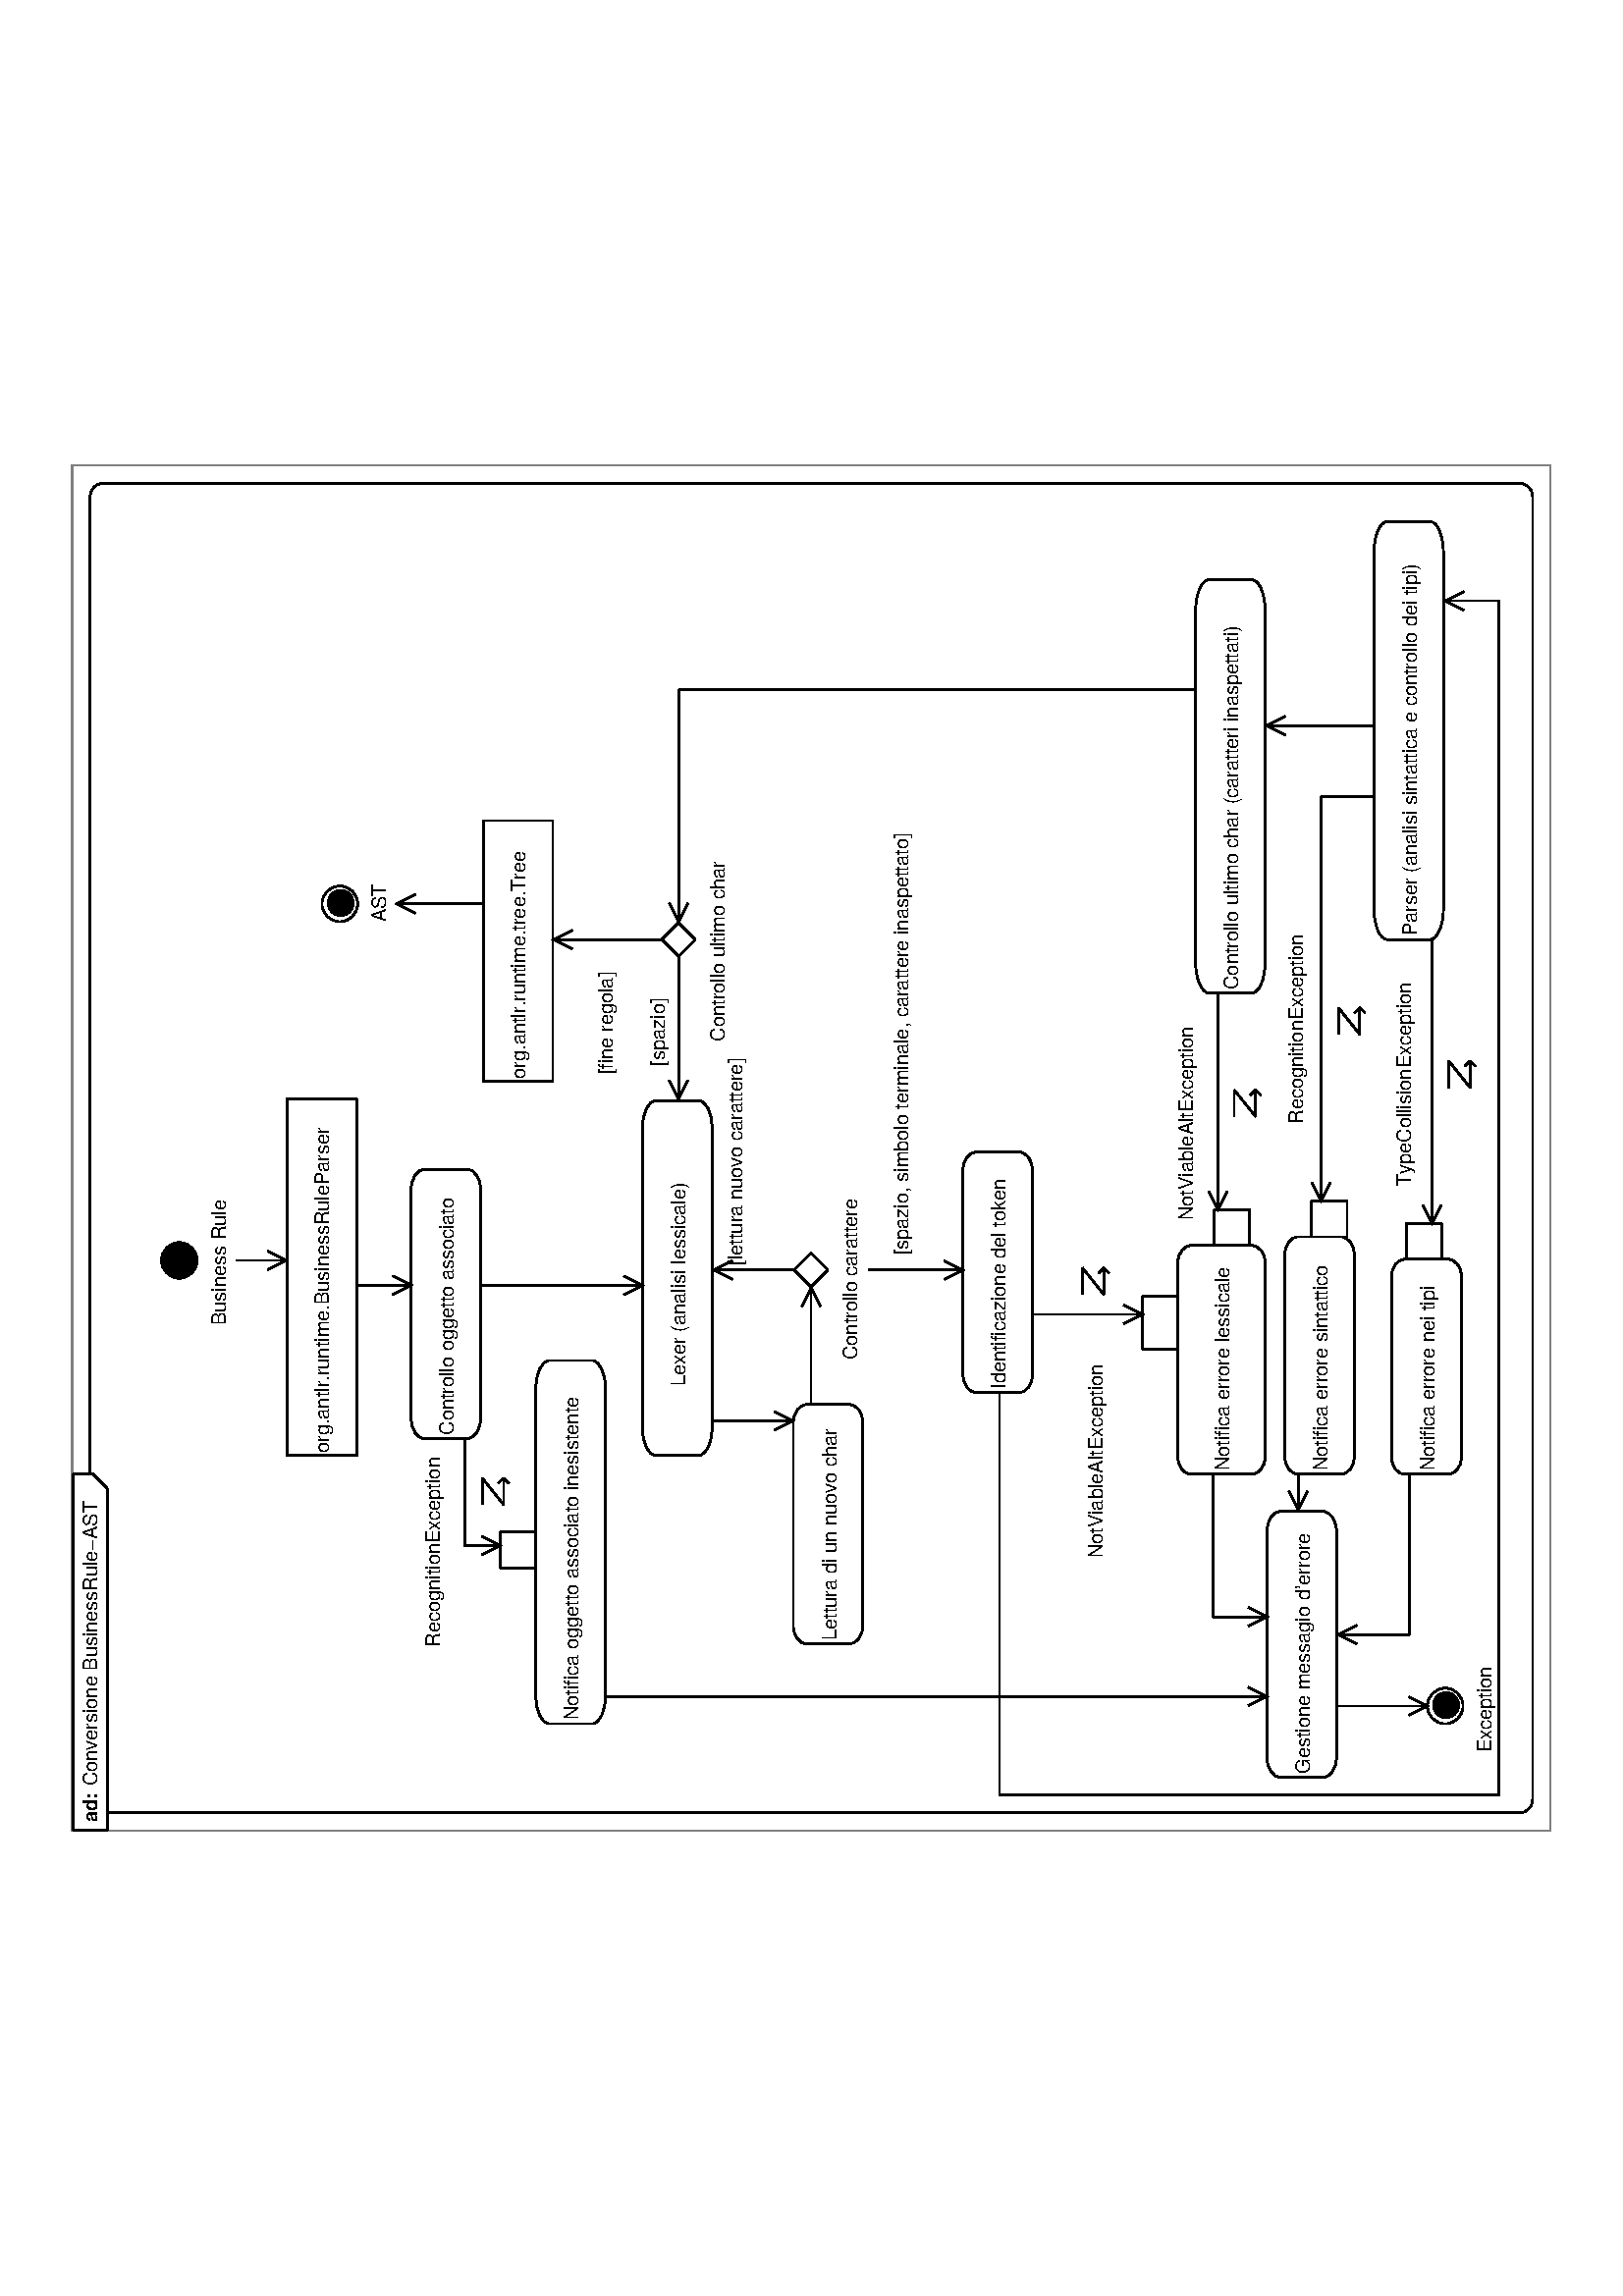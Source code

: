 %!PS-Adobe-3.0 EPSF-3.0
%%BoundingBox: 20 164 575 678
%%Producer: org.freehep.graphicsio.ps.PSGraphics2D Revision: 1.20 
%%LanguageLevel: 3
%%EndComments
%%BeginProlog
100 dict dup begin

%
% File: org/freehep/graphicsio.ps/PSProlog.txt
% Author: Charles Loomis
%

% Redefinitions which save some space in the output file.  These are also
% the same as the PDF operators.
/q {gsave} def
/Q {grestore} def

/n {newpath} def
/m {moveto} def
/l {lineto} def
/c {curveto} def
/h {closepath} def

/re {4 -2 roll moveto
     dup 0 exch rlineto exch 0 rlineto
     neg 0 exch rlineto closepath} def

/f {fill} def
/f* {eofill} def
/F {gsave vg&FC fill grestore} def
/F* {gsave vg&FC eofill grestore} def

/s {closepath stroke} def
/S {stroke} def

/b {closepath gsave vg&FC fill grestore
    gsave stroke grestore newpath} def
/B {gsave vg&FC fill grestore gsave stroke grestore newpath} def
/b* {closepath gsave vg&FC eofill grestore
    gsave stroke grestore newpath} def
/B* {gsave vg&FC eofill grestore gsave stroke grestore newpath} def

/g {1 array astore /vg&fcolor exch def} def
/G {setgray} def
/k {4 array astore /vg&fcolor exch def} def
/K {setcmykcolor} def
/rg {3 array astore /vg&fcolor exch def} def
/RG {setrgbcolor} def

% Initialize the fill color.
0 0 0 rg

/vg&FC {mark vg&fcolor aload pop
        counttomark 1 eq {G} if
        counttomark 3 eq {RG} if
        counttomark 4 eq {K} if
        cleartomark } def

/vg&DFC {/vg&fcolor exch def} def

/vg&C {mark exch aload pop
       counttomark 1 eq {G} if
       counttomark 3 eq {RG} if
       counttomark 4 eq {K} if
       cleartomark } def

/w {setlinewidth} def
/j {setlinejoin} def
/J {setlinecap} def
/M {setmiterlimit} def
/d {setdash} def
/i {setflat} def

/W {clip} def
/W* {eoclip} def

% Setup the default graphics state.
% (black; 1 pt. linewidth; miter join; butt-ends; solid)
/defaultGraphicsState {0 g 1 w 0 j 0 J [] 0 d} def

% Emulation of the rectangle operators for PostScript implementations
% which do not implement all Level 2 features.  This is an INCOMPLETE
% emulation; only the "x y width height rect..." form is emulated.
/*rf {gsave newpath re fill grestore} def
/*rs {gsave newpath re stroke grestore} def
/*rc {newpath re clip} def
/rf  /rectfill where {pop /rectfill}{/*rf} ifelse load def
/rs  /rectstroke where {pop /rectstroke}{/*rs} ifelse load def
/rc  /rectclip where {pop /rectclip}{/*rc} ifelse load def

% Emulation of the selectfont operator.  This includes a 20% increase in
% the fontsize which is necessary to get sizes similar to the Java fonts.
/*sf {exch findfont exch
      dup type /arraytype eq {makefont}{scalefont} ifelse setfont} bind def
/sf /selectfont where {pop {1.2 mul selectfont}}{{1.2 mul *sf}} ifelse def

% Special version of stroke which allows the dash pattern to continue
% across path segments.  (This may be needed for PostScript although
% modern printers seem to do this correctly.)
/vg&stroke {
  currentdash pop length 0 eq
  {stroke}
  {
    currentdash /vg&doffset exch def pop
    flattenpath
    {m vg&resetdash}
    {2 copy
     currentpoint
     3 -1 roll sub dup mul
     3 1 roll sub dup mul
     add sqrt
     3 1 roll l
     currentdash 3 -1 roll add setdash}
     {}
     {h vg&resetdash}
     pathforall
     stroke
     vg&resetdash
  } ifelse
} def
/vg&resetdash {currentdash pop vg&doffset setdash} def

% Initialize variables for safety.
/delta 0 def
/xv 0 def  /yv 0 def  /width 0 def  /height 0 def

% Initialize to portrait INTERNATIONAL (Letter-height, A4-width) page.
/pw 595 def  /ph 791  def  /po true def /ftp false def

% Initialize margins to 20 points.
/ml 20 def  /mr 20 def  /mt 20 def  /mb 20 def

% Temporary matrices.
/smatrix 0 def  /nmatrix 0 def

% set page size (usage: <page width><page height> setpagesize)
/setpagesize {/ph exch def /pw exch def} def

% set page orientation (usage: portrait or landscape)
/portrait {/po true def} def
/landscape {/po false def} def

% force natural size for image (usage: naturalsize)
/naturalsize {/ftp false def} def

% resize image to fill page (usage: fittopage)
/fittopage {/ftp true def} def

% set margins of the page (usage: <left><bottom><top><right> setmargins)
/setmargins {/mr exch def /mt exch def /mb exch def /ml exch def} def

% set the graphic's size (usage: <width><height> setsize)
/setsize {/gh exch def /gw exch def} def

% set the graphic's origin (usage: <x0><y0> setorigin)
/setorigin {/gy exch def /gx exch def} def

% calculate image center
/imagecenter {pw ml sub mr sub 2 div ml add
              ph mt sub mb sub 2 div mb add} def

% calculate the necessary scaling
/imagescale {po {gw}{gh} ifelse pw ml sub mr sub div
             po {gh}{gw} ifelse ph mt sub mb sub div
             2 copy lt {exch} if pop
             ftp not {1 2 copy lt {exch} if pop} if
             1 exch div /sfactor exch def
             /gw gw sfactor mul def /gh gh sfactor mul def} def

% calculate image origin
/imageorigin {pw ml sub mr sub 2 div ml add
              po {gw}{gh} ifelse 2 div sub
              ph mt sub mb sub 2 div mb add
              po {gh}{gw} ifelse 2 div po {add}{sub} ifelse} def

% calculate the clipping origin
/cliporigin  {pw ml sub mr sub 2 div ml add
              po {gw}{gh} ifelse 2 div sub floor
              ph mt sub mb sub 2 div mb add
              po {gh}{gw} ifelse 2 div sub floor} def

% Set the clipping region to the bounding box.
/cliptobounds {cliporigin po {gw}{gh} ifelse 1 add
                          po {gh}{gw} ifelse 1 add rc} def

% set the base transformation matrix (usage: setbasematrix)
/setbasematrix {imageorigin translate
                po {0}{90} ifelse rotate
                sfactor sfactor neg scale
                /defaultmatrix matrix currentmatrix def} def

% The lower-right bias in drawing 1 pt. wide lines.
/bias  {q 0.5 0.5 translate} def
/unbias {Q} def

% Draw a line. (x0 y0 x1 y1 line)
/L {bias n m l S unbias} def

% Polyline primitive.
/polyline  {n m 1 exch 1 exch
           {pop currentfile token pop currentfile token pop l} for
           } def

% Draw a polyline (n x0 y0 OPL x1 y1 x2 y2 ... ... xn yn)
/OPL {bias polyline S unbias} def

% Draw a closed polyline (n x0 y0 CPL x1 y1 x2 y2 ... ... xn yn)
/CPL {bias polyline s unbias} def

% Draw a filled polyline (n x0 y0 FPL x1 y1 x2 y2 ... ... xn yn)
/FPL {polyline h f*} def

% Draw an oval. (x y w h OVL)
/OVL {matrix currentmatrix /smatrix exch def
      /height exch def /width exch def
      /yv exch def /xv exch def
      width 2 div xv add height 2 div yv add translate
      width currentlinewidth sub 2 div
      height currentlinewidth sub 2 div neg
      scale n 0 0 1 5 -2 roll arc
      smatrix setmatrix S} def

% Draw a filled oval. (x y w h FOVL)
/FOVL {matrix currentmatrix /smatrix exch def
      /height exch def /width exch def
      /yv exch def /xv exch def
      width 2 div xv add height 2 div yv add translate
      width 2 div
      height 2 div neg
      scale n 0 0 m 0 0 1 5 -2 roll arc
      h smatrix setmatrix f} def

% Draw a rounded rectangle. (x y w h arcwidth archeight RREC)
/RREC {matrix currentmatrix /smatrix exch def
      2 div /ah exch def
      2 div /aw exch def
      /height exch def /width exch def
      /yv exch def /xv exch def
      aw ah scale matrix
      currentmatrix /nmatrix exch def
      smatrix setmatrix
      n xv width add aw sub yv m
      nmatrix setmatrix
      currentpoint exch 1 add exch
      currentpoint 1 add exch 1 add exch
      1 arct smatrix setmatrix
      xv width add yv height add ah sub l
      nmatrix setmatrix
      currentpoint 1 add
      currentpoint exch 1 sub exch 1 add
      1 arct smatrix setmatrix
      xv aw add yv height add l
      nmatrix setmatrix
      currentpoint exch 1 sub exch
      currentpoint exch 1 sub exch 1 sub
      1 arct smatrix setmatrix
      xv yv ah add l
      nmatrix setmatrix
      currentpoint 1 sub
      currentpoint exch 1 add exch 1 sub
      1 arct smatrix setmatrix
      s} def

% Draw a filled rounded rectangle. (x y w h arcwidth archeight FRREC)
/FRREC{matrix currentmatrix /smatrix exch def
      2 div /ah exch def
      2 div /aw exch def
      /height exch def /width exch def
      /yv exch def /xv exch def
      aw ah scale matrix
      currentmatrix /nmatrix exch def
      smatrix setmatrix
      n xv width add aw sub yv m
      nmatrix setmatrix
      currentpoint exch 1 add exch
      currentpoint 1 add exch 1 add exch
      1 arct smatrix setmatrix
      xv width add yv height add ah sub l
      nmatrix setmatrix
      currentpoint 1 add
      currentpoint exch 1 sub exch 1 add
      1 arct smatrix setmatrix
      xv aw add yv height add l
      nmatrix setmatrix
      currentpoint exch 1 sub exch
      currentpoint exch 1 sub exch 1 sub
      1 arct smatrix setmatrix
      xv yv ah add l
      nmatrix setmatrix
      currentpoint 1 sub
      currentpoint exch 1 add exch 1 sub
      1 arct smatrix setmatrix
      h f} def

% Draw a string.  (string x y STR)
/STR {q m 1 -1 scale recshow Q} def

% Define basic plot symbols.
/xys   {/siz exch def /yv exch def /xv exch def} def
/hline {xys n xv siz 2. div sub yv m siz 0 rlineto S} def
/vline {xys n xv yv siz 2. div sub m 0 siz rlineto S} def
/plus  {xys n xv yv siz 2. div sub m 0 siz rlineto
                    xv siz 2. div sub yv m siz 0 rlineto S} def
/dot   {n 2. div 0 360 arc s} def
/fdot  {n 2. div 0 360 arc h f} def
/box   {xys n xv siz 2 sqrt div 2 div sub yv siz 2 sqrt div 2 div sub
                    siz 2 sqrt div dup rs} def
/fbox  {xys n xv siz 2 sqrt div 2 div sub yv siz 2 sqrt div 2 div sub
                       siz 2 sqrt div dup rf} def
/tridn{xys n xv yv siz 3 sqrt div add m
                       siz 2. div neg 3 sqrt 2. div siz mul neg rlineto
                       siz 0 rlineto s} def
/ftridn{xys n xv yv siz 3 sqrt div add m
                       siz 2. div neg 3 sqrt 2. div siz mul neg rlineto
                       siz 0 rlineto h f} def

% Symbols defined in terms of the others.
/star     {3 copy cross plus} def
/cross    {xys q xv yv translate 45 rotate 0 0 siz plus Q} def
/diamond  {xys q xv yv translate 45 rotate 0 0 siz box Q} def
/fdiamond {xys q xv yv translate 45 rotate 0 0 siz fbox Q} def
/triup    {xys q xv yv translate 180 rotate 0 0 siz tridn Q} def
/ftriup   {xys q xv yv translate 180 rotate 0 0 siz ftridn Q} def

% Define the composite fonts used to print Unicode strings.
% Undefine particular values in an encoding array.
/vg&undef { {exch dup 3 -1 roll /.notdef put} forall } def
/vg&redef { {3 -1 roll dup 4 2 roll put} forall } def

% usage: key encoding basefontname vg&newbasefont font
/vg&newbasefont {
findfont dup length dict copy
  begin
    currentdict /FID undef
    /Encoding exch def
    dup /FontName exch def
    currentdict
  end
definefont
} def

% usage: key encoding basefontname vg&newskewedbasefont font
/vg&newskewedbasefont {
findfont dup length dict copy
  begin
    currentdict /FID undef
    /Encoding exch def
    dup /FontName exch def
    exch FontMatrix exch matrix concatmatrix /FontMatrix exch def
    currentdict
  end
definefont
} def

% usage: basekey suffix vg&nconcat name
/vg&nconcat {
  2 {dup length string cvs exch} repeat
  dup length 3 -1 roll dup length 3 -1 roll add string
  dup 0 4 -1 roll dup length 5 1 roll putinterval
  dup 4 -2 roll exch putinterval cvn
} def

%usage: fontname vg&skewmatrix matrix
/vg&skewmatrix {
findfont dup /FontInfo known
  {
    /FontInfo get dup /ItalicAngle known
    {
      [ 1 0 4 -1 roll /ItalicAngle get neg dup sin exch cos div 1 0 0 ]
    }
    {pop matrix} ifelse
  }
  {pop matrix} ifelse
} def

% usage: newfontname basefontname vg&newcompositefont --
/vg&newcompositefont {
/vg&fstyle exch def
/vg&bfont exch def
/vg&fname exch def
<<
/FontStyleBits vg&fstyle
/FontType 0
/FontMatrix matrix
/FontName vg&fname
/FMapType 2
/Encoding [ 0 1 255 {pop 6} for ]
          dup 16#00 0 put % Latin
          dup 16#03 1 put % Greek
          dup 16#20 2 put % Punctuation
          dup 16#21 3 put % Arrows
          dup 16#22 4 put % MathOps
          dup 16#27 5 put % Dingbats

/FDepVector [
vg&bfont /-UC-Latin vg&nconcat UCLatinEncoding
vg&bfont vg&newbasefont

vg&bfont vg&skewmatrix
vg&bfont /-UC-Greek vg&nconcat UCGreekEncoding
/Symbol vg&newskewedbasefont

vg&bfont /-UC-Punctuation vg&nconcat UCPunctuationEncoding
vg&bfont vg&newbasefont

/Arrows-UC findfont
/MathOps-UC findfont
/Dingbats-UC findfont
/Undefined-UC findfont ]
>>
vg&fname exch definefont pop
} def

% Null encoding vector (all elements set to .notdef)
/NullEncoding [ 256 {/.notdef} repeat ] def

% Unicode Latin encoding (unicode codes \u0000-\u00ff)
/UCLatinEncoding
  ISOLatin1Encoding dup length array copy
  dup 16#60 /grave put
  [ 16#90 16#91 16#92 16#93 16#94 16#95 16#96
    16#97 16#98 16#9a 16#9b 16#9d 16#9e 16#9f
  ] vg&undef
  def

% Unicode Greek encoding (unicode codes \u0370-\u03ff)
/UCGreekEncoding
  NullEncoding dup length array copy
  << 16#91 /Alpha    16#92 /Beta      16#93 /Gamma    16#94 /Delta
     16#95 /Epsilon  16#96 /Zeta      16#97 /Eta      16#98 /Theta
     16#99 /Iota     16#9a /Kappa     16#9b /Lambda   16#9c /Mu
     16#9d /Nu       16#9e /Xi        16#9f /Omicron  16#a0 /Pi
     16#a1 /Rho      16#a3 /Sigma     16#a4 /Tau      16#a5 /Upsilon
     16#a6 /Phi      16#a7 /Chi       16#a8 /Psi      16#a9 /Omega
     16#b1 /alpha    16#b2 /beta      16#b3 /gamma    16#b4 /delta
     16#b5 /epsilon  16#b6 /zeta      16#b7 /eta      16#b8 /theta
     16#b9 /iota     16#ba /kappa     16#bb /lambda   16#bc /mu
     16#bd /nu       16#be /xi        16#bf /omicron  16#c0 /pi
     16#c1 /rho      16#c2 /sigma1    16#c3 /sigma    16#c4 /tau
     16#c5 /upsilon  16#c6 /phi1      16#c7 /chi      16#c8 /psi
     16#c9 /omega    16#7e /semicolon 16#87 /dotmath  16#d1 /theta1
     16#d2 /Upsilon1 16#d5 /phi       16#d6 /omega1
  >> vg&redef
  def

% Unicode punctuation encoding (unicode codes \u2000-\u206f)
/UCPunctuationEncoding
  NullEncoding dup length array copy
  << 16#10 /hyphen          16#11 /hyphen              16#12 /endash
     16#13 /emdash          16#18 /quoteleft           16#19 /quoteright
     16#1a /quotesinglbase  16#1b /quotesingle         16#1c /quotedblleft
     16#1d /quotedblright   16#1e /quotedblbase        16#1f /quotedbl
     16#20 /dagger          16#21 /daggerdbl           16#22 /bullet
     16#24 /period          16#26 /ellipsis            16#27 /periodcentered
     16#30 /perthousand     16#44 /fraction
     16#70 /zerosuperior    16#74 /foursuperior        16#75 /fivesuperior
     16#76 /sixsuperior     16#77 /sevensuperior       16#78 /eightsuperior
     16#79 /ninesuperior    16#7b /hyphensuperior      16#7d /parenleftsuperior
     16#7e /parenrightsuperior
     16#80 /zeroinferior    16#84 /fourinferior        16#85 /fiveinferior
     16#81 /oneinferior     16#82 /twoinferior         16#83 /threeinferior
     16#86 /sixinferior     16#87 /seveninferior       16#88 /eightinferior
     16#89 /nineinferior    16#8b /hypheninferior      16#8d /parenleftinferior
     16#8e /parenrightinferior
  >> vg&redef
  def

% Unicode mathematical operators encoding (unicode codes \u2200-\u22ff)
/UCMathOpsEncoding
  NullEncoding dup length array copy
  << 16#00 /universal       16#02 /partialdiff         16#03 /existential
     16#05 /emptyset        16#06 /Delta               16#07 /gradient
     16#08 /element         16#09 /notelement          16#0b /suchthat
     16#0f /product         16#11 /summation           16#12 /minus
     16#15 /fraction        16#17 /asteriskmath        16#19 /bullet
     16#1a /radical         16#1d /proportional        16#1e /infinity
     16#20 /angle           16#23 /bar                 16#27 /logicaland
     16#28 /logicalor       16#29 /intersection        16#2a /union
     16#2b /integral        16#34 /therefore           16#36 /colon
     16#3c /similar         16#45 /congruent           16#48 /approxequal
     16#60 /notequal        16#61 /equivalence         16#64 /lessequal
     16#65 /greaterequal    16#82 /propersubset        16#83 /propersuperset
     16#86 /reflexsubset    16#87 /reflexsuperset      16#95 /circleplus
     16#97 /circlemultiply  16#a5 /perpendicular       16#03 /existential
     16#c0 /logicaland      16#c1 /logicalor           16#c2 /intersection
     16#c3 /union           16#c4 /diamond             16#c5 /dotmath
  >> vg&redef
  def

% Unicode arrows encoding (unicode codes \u2190-\u21ff)
% Also includes those "Letterlike" unicode characters
% which are available in the symbol font. (unicode codes \u2100-\u214f)
/UCArrowsEncoding
  NullEncoding dup length array copy
  << 16#11 /Ifraktur        16#1c /Rfraktur            16#22 /trademarkserif
     16#35 /aleph
     16#90 /arrowleft       16#91 /arrowup             16#92 /arrowright
     16#93 /arrowdown       16#94 /arrowboth           16#d0 /arrowdblleft
     16#d1 /arrowdblup      16#d2 /arrowdblright       16#d3 /arrowdbldown
     16#d4 /arrowdblboth
  >> vg&redef
  def

/ZapfDingbats findfont /Encoding get
dup length array copy /UCDingbatsEncoding exch def
16#20 1 16#7f {
  dup 16#20 sub exch
  UCDingbatsEncoding exch get
  UCDingbatsEncoding 3 1 roll put
} for
16#a0 1 16#ff {
  dup 16#40 sub exch
  UCDingbatsEncoding exch get
  UCDingbatsEncoding 3 1 roll put
} for
UCDingbatsEncoding [ 16#c0 1 16#ff {} for ] vg&undef
[ 16#00  16#05 16#0a 16#0b  16#28 16#4c 16#4e  16#53 16#54 16#55  16#57 16#5f
  16#60  16#68 16#69 16#6a  16#6b 16#6c 16#6d  16#6e 16#6f 16#70  16#71 16#72
  16#73  16#74 16#75 16#95  16#96 16#97 16#b0  16#bf
] vg&undef pop

% Define the base fonts which don't change.
/Undefined-UC NullEncoding       /Helvetica    vg&newbasefont pop
/MathOps-UC   UCMathOpsEncoding  /Symbol       vg&newbasefont pop
/Arrows-UC    UCArrowsEncoding   /Symbol       vg&newbasefont pop
/Dingbats-UC  UCDingbatsEncoding /ZapfDingbats vg&newbasefont pop

% Make the SansSerif composite fonts.
/SansSerif /Helvetica 16#00 vg&newcompositefont
/SansSerif-Bold /Helvetica-Bold 16#01 vg&newcompositefont
/SansSerif-Italic /Helvetica-Oblique 16#02 vg&newcompositefont
/SansSerif-BoldItalic /Helvetica-BoldOblique 16#03 vg&newcompositefont

% Make the Serif composite fonts.
/Serif /Times-Roman 16#00 vg&newcompositefont
/Serif-Bold /Times-Bold 16#01 vg&newcompositefont
/Serif-Italic /Times-Italic 16#02 vg&newcompositefont
/Serif-BoldItalic /Times-BoldItalic 16#03 vg&newcompositefont

% Make the Monospaced composite fonts.
/Monospaced /Courier 16#00 vg&newcompositefont
/Monospaced-Bold /Courier-Bold 16#01 vg&newcompositefont
/Monospaced-Italic /Courier-Oblique 16#02 vg&newcompositefont
/Monospaced-BoldItalic /Courier-BoldOblique 16#03 vg&newcompositefont

% Make the Dialog composite fonts.
/Dialog /Helvetica 16#00 vg&newcompositefont
/Dialog-Bold /Helvetica-Bold 16#01 vg&newcompositefont
/Dialog-Italic /Helvetica-Oblique 16#02 vg&newcompositefont
/Dialog-BoldItalic /Helvetica-BoldOblique 16#03 vg&newcompositefont

% Make the DialogInput composite fonts.
/DialogInput /Helvetica 16#00 vg&newcompositefont
/DialogInput-Bold /Helvetica-Bold 16#01 vg&newcompositefont
/DialogInput-Italic /Helvetica-Oblique 16#02 vg&newcompositefont
/DialogInput-BoldItalic /Helvetica-BoldOblique 16#03 vg&newcompositefont

% Make the Typewriter composite fonts (JDK 1.1 only).
/Typewriter /Courier 16#00 vg&newcompositefont
/Typewriter-Bold /Courier-Bold 16#01 vg&newcompositefont
/Typewriter-Italic /Courier-Oblique 16#02 vg&newcompositefont
/Typewriter-BoldItalic /Courier-BoldOblique 16#03 vg&newcompositefont


/cfontH {
 dup /fontsize exch def /SansSerif exch sf
 /vg&fontstyles [{cfontH} {cfontHB} {cfontHI} {cfontHBI}] def
} def
/cfontHB {
  dup /fontsize exch def /SansSerif-Bold exch sf
 /vg&fontstyles [{cfontH} {cfontHB} {cfontHI} {cfontHBI}] def
} def
/cfontHI {
 dup /fontsize exch def /SansSerif-Italic exch sf
 /vg&fontstyles [{cfontH} {cfontHB} {cfontHI} {cfontHBI}] def
} def
/cfontHBI {
 dup /fontsize exch def /SansSerif-BoldItalic exch sf
 /vg&fontstyles [{cfontH} {cfontHB} {cfontHI} {cfontHBI}] def
} def

/cfontT {
 dup /fontsize exch def /Serif exch sf
 /vg&fontstyles [{cfontT} {cfontTB} {cfontTI} {cfontTBI}] def
} def
/cfontTB {
 dup /fontsize exch def /Serif-Bold exch sf
 /vg&fontstyles [{cfontT} {cfontTB} {cfontTI} {cfontTBI}] def
} def
/cfontTI {
 dup /fontsize exch def /Serif-Italic exch sf
 /vg&fontstyles [{cfontT} {cfontTB} {cfontTI} {cfontTBI}] def
} def
/cfontTBI {
 dup /fontsize exch def /Serif-BoldItalic exch sf
 /vg&fontstyles [{cfontT} {cfontTB} {cfontTI} {cfontTBI}] def
} def

/cfontC {
 dup /fontsize exch def /Typewriter exch sf
 /vg&fontstyles [{cfontC} {cfontCB} {cfontCI} {cfontCBI}] def
} def
/cfontCB {
 dup /fontsize exch def /Typewriter-Bold exch sf
 /vg&fontstyles [{cfontC} {cfontCB} {cfontCI} {cfontCBI}] def
} def
/cfontCI {
 dup /fontsize exch def /Typewriter-Italic exch sf
 /vg&fontstyles [{cfontC} {cfontCB} {cfontCI} {cfontCBI}] def
} def
/cfontCBI {
 dup /fontsize exch def /Typewriter-BoldItalic exch sf
 /vg&fontstyles [{cfontC} {cfontCB} {cfontCI} {cfontCBI}] def
} def

% Darken or lighten the current color.
/darken {0.7 exch exp 3 copy
         q 4 -1 roll vg&C
         currentrgbcolor 3 {4 -2 roll mul} repeat
         3 array astore Q} def

/displayColorMap
<< /Cr   [1.00 0.00 0.00]       /Cg     [0.00 1.00 0.00]
   /Cb   [0.00 0.00 1.00]       /Cc     [1.00 0.00 0.00 0.00]
   /Cm   [0.00 1.00 0.00 0.00]  /Cy     [0.00 0.00 1.00 0.00]
   /Co   [1.00 0.78 0.00]       /Cp     [1.00 0.67 0.67]
   /Cw   [1   ]                 /Cgrl   [0.75]
   /Cgr  [0.50]                 /Cgrd   [0.25]
   /Ck   [0   ]
   /CGr  [1.00 0.00 0.00]       /CGg    [0.00 1.00 0.00]
   /CGb  [0.00 0.00 1.00]       /CGc    [1.00 0.00 0.00 0.00]
   /CGm  [0.00 1.00 0.00 0.00]  /CGy    [0.00 0.00 1.00 0.00]
   /CGo  [1.00 0.78 0.00]       /CGp    [1.00 0.67 0.67]
   /CGw  [1   ]                 /CGgrl  [0.75]
   /CGgr [0.50]                 /CGgrd  [0.25]
   /CGk  [0   ]
   /CIr  [1.00 0.00 0.00]       /CIg    [0.00 1.00 0.00]
   /CIb  [0.00 0.00 1.00]       /CIc    [1.00 0.00 0.00 0.00]
   /CIm  [0.00 1.00 0.00 0.00]  /CIy    [0.00 0.00 1.00 0.00]
   /CIo  [1.00 0.78 0.00]       /CIp    [1.00 0.67 0.67]
   /CIw  [1   ]                 /CIgrl  [0.75]
   /CIgr [0.50]                 /CIgrd  [0.25]
   /CIk  [0   ]
>> def

/printColorMap
<< /Cr   [1.00 0.33 0.33]       /Cg     [0.33 1.00 0.33]
   /Cb   [0.33 0.33 1.00]       /Cc     [1.00 0.00 0.00 0.00]
   /Cm   [0.00 1.00 0.00 0.00]  /Cy     [0.00 0.00 1.00 0.00]
   /Co   [1.00 0.78 0.00]       /Cp     [1.00 0.67 0.67]
   /Cw   [1   ]                 /Cgrl   [0.75]
   /Cgr  [0.50]                 /Cgrd   [0.25]
   /Ck   [0   ]
   /CGr  [1.00 0.33 0.33]       /CGg    [0.33 1.00 0.33]
   /CGb  [0.33 0.33 1.00]       /CGc    [1.00 0.00 0.00 0.00]
   /CGm  [0.00 1.00 0.00 0.00]  /CGy    [0.00 0.00 1.00 0.00]
   /CGo  [1.00 0.78 0.00]       /CGp    [1.00 0.67 0.67]
   /CGw  [1   ]                 /CGgrl  [0.75]
   /CGgr [0.50]                 /CGgrd  [0.25]
   /CGk  [0   ]
   /CIr  [1.00 0.33 0.33]       /CIg    [0.33 1.00 0.33]
   /CIb  [0.33 0.33 1.00]       /CIc    [1.00 0.00 0.00 0.00]
   /CIm  [0.00 1.00 0.00 0.00]  /CIy    [0.00 0.00 1.00 0.00]
   /CIo  [1.00 0.78 0.00]       /CIp    [1.00 0.67 0.67]
   /CIw  [1   ]                 /CIgrl  [0.75]
   /CIgr [0.50]                 /CIgrd  [0.25]
   /CIk  [0   ]
>> def

/grayColorMap
<< /Cr   [0   ]                 /Cg     [0   ]
   /Cb   [0   ]                 /Cc     [0   ]
   /Cm   [0   ]                 /Cy     [0   ]
   /Co   [0   ]                 /Cp     [0   ]
   /Cw   [0   ]                 /Cgrl   [0   ]
   /Cgr  [0   ]                 /Cgrd   [0   ]
   /Ck   [0   ]
   /CGr  [0.75]                 /CGg    [1   ]
   /CGb  [0.50]                 /CGc    [0.75]
   /CGm  [0.50]                 /CGy    [1   ]
   /CGo  [0.75]                 /CGp    [1   ]
   /CGw  [0   ]                 /CGgrl  [0.25]
   /CGgr [0.50]                 /CGgrd  [0.75]
   /CGk  [1   ]
   /CIr  [1   ]                 /CIg    [1   ]
   /CIb  [1   ]                 /CIc    [1   ]
   /CIm  [1   ]                 /CIy    [1   ]
   /CIo  [1   ]                 /CIp    [1   ]
   /CIw  [1   ]                 /CIgrl  [1   ]
   /CIgr [1   ]                 /CIgrd  [1   ]
   /CIk  [1   ]
>> def

/bwColorMap
<< /Cr   [0   ]                 /Cg     [0   ]
   /Cb   [0   ]                 /Cc     [0   ]
   /Cm   [0   ]                 /Cy     [0   ]
   /Co   [0   ]                 /Cp     [0   ]
   /Cw   [0   ]                 /Cgrl   [0   ]
   /Cgr  [0   ]                 /Cgrd   [0   ]
   /Ck   [0   ]
   /CGr  [1   ]                 /CGg    [1   ]
   /CGb  [1   ]                 /CGc    [1   ]
   /CGm  [1   ]                 /CGy    [1   ]
   /CGo  [1   ]                 /CGp    [1   ]
   /CGw  [0   ]                 /CGgrl  [1   ]
   /CGgr [1   ]                 /CGgrd  [1   ]
   /CGk  [1   ]
   /CIr  [1   ]                 /CIg    [1   ]
   /CIb  [1   ]                 /CIc    [1   ]
   /CIm  [1   ]                 /CIy    [1   ]
   /CIo  [1   ]                 /CIp    [1   ]
   /CIw  [1   ]                 /CIgrl  [1   ]
   /CIgr [1   ]                 /CIgrd  [1   ]
   /CIk  [1   ]
>> def

%
% The following routines handle the alignment of and printing of
% tagged strings.
%

% Predefine the bounding box values.
/bbllx 0 def /bblly 0 def /bburx 0 def /bbury 0 def

% This routine pops the first unicode character off of a string and returns
% the remainder of the string, the character code of first character,
% and a "true" if the string was non-zero length.
% <string>      popfirst <remaining string> <true>
% <null string> popfirst <false>
/popfirst {
  dup length 1 gt
    {dup 0 get /vg&fbyte exch def
     dup 1 get /vg&cbyte exch def
     dup length 2 sub 2 exch getinterval true}
    {pop false} ifelse
} def

% This routine shows a single unicode character given the font and
% character codes.
% <font code> <char code> unicharshow --
/unicharshow {
  2 string
  dup 0 5 -1 roll put
  dup 1 4 -1 roll put
  internalshow
} def

% This is an internal routine to alternate between determining the
% bounding box for stringsize and showing the string for recshow.
% <string> internalshow --
/internalshow {show} def

% This is an internal routine to alternate between determining the
% bounding box for stringsize and stroking various ornaments.
% <string> internalstroke --
/internalstroke {S} def

% Sets up internalshow to use the null device to determine string size.
% -- nullinternalshow --
/nullinternalshow {/internalshow {false charpath flattenpath
                                  pathbbox updatebbox} def} def

% Sets up internalstroke to use the null device to determine string size.
% -- nullinternalstroke --
/nullinternalstroke {
 /internalstroke {flattenpath pathbbox updatebbox} def} def

% This routine tests to see if the character code matches the first
% character of a string.
% <char code> <string> testchar <char code> <true or false>
/testchar {exch dup 3 -1 roll 0 get eq} def

% Raise the text baseline for superscripts.
% -- raise --
/raise {
  0 fontsize 2 div rmoveto
  /fontsize fontsize 2 mul 3 div def
  currentfont /FontName get fontsize sf
} def

% Un-raise the text baseline for superscripts.
% -- unraise --
/unraise {
  /fontsize fontsize 1.5 mul def
  0 fontsize 2 div neg rmoveto
} def

% Lower the text baseline for subscripts.
% -- lower --
/lower {
  0 fontsize 3 div neg rmoveto
  /fontsize fontsize 2 mul 3 div def
  currentfont /FontName get fontsize sf
} def

% Un-lower the text baseline for subscripts.
% -- unlower --
/unlower {
  /fontsize fontsize 1.5 mul def
  0 fontsize 3 div rmoveto
} def

% Compare the top two elements on the stack and leave only the
% larger one.
/maxval {2 copy gt {pop} {exch pop} ifelse} def

% Tokenize a string.  Do not use the usual PostScript token because
% parentheses will not be interpreted correctly because of rescanning
% of the string.
/vg&token {/vg&string exch def /vg&index -1 def /vg&level 0 def
0 2 vg&string length 2 sub {
  dup dup 1 add exch vg&string exch get 8 bitshift vg&string 3 -1 roll get or
  dup 16#f0fe eq {pop 1}{16#f0ff eq {-1}{0} ifelse} ifelse
  /vg&level exch vg&level add def
  vg&level 0 eq {/vg&index exch def exit} if pop
} for
vg&index 0 ge {
  vg&string vg&index 2 add dup vg&string length exch sub getinterval
  vg&index 2 gt {vg&string 2 vg&index 2 sub getinterval}{()} ifelse
  true}
{false} ifelse
} bind def

% Recursively show an unicode string.
% <string> recshow --
/recshow {
  popfirst
  {
    % Test to see if this is a string attribute.
    vg&fbyte 16#f0 and 16#e0 eq
    {
      q

      % Font style.
      currentfont dup /FontStyleBits known {/FontStyleBits get}{pop 0} ifelse
      vg&cbyte or vg&fontstyles exch get fontsize exch exec

      vg&token pop recshow currentpoint Q m recshow
    }
    {
      vg&fbyte 16#F8 and 16#F0 eq {

        % Superscript and/or subscript.
        vg&cbyte 16#00 eq {
          vg&token pop exch vg&token pop 3 -1 roll
          q raise recshow unraise currentpoint pop Q exch
          q lower recshow unlower currentpoint pop Q
          maxval currentpoint exch pop m recshow } if

        % Strikeout.
        vg&cbyte 16#01 eq {
          vg&token pop currentpoint 3 -1 roll recshow
          q 0 J vg&underline vg&uthick w
          currentpoint 4 -2 roll fontsize 3 div add moveto
          fontsize 3 div add lineto internalstroke Q
          recshow} if

        % Underline.
        vg&cbyte 16#02 eq {
          vg&token pop currentpoint 3 -1 roll recshow
          q 0 J vg&underline vg&uthick w
          currentpoint 4 -2 roll vg&uoffset add moveto
          vg&uoffset add lineto internalstroke Q
          recshow} if

        % Dashed underline.
        vg&cbyte 16#03 eq {
          vg&token pop currentpoint 3 -1 roll recshow
          q 0 J [ vg&uthick 5 mul vg&uthick 2 mul] 0 d
          vg&underline vg&uthick w
          currentpoint 4 -2 roll vg&uoffset add moveto
          vg&uoffset add lineto internalstroke Q
          recshow} if

        % Dotted underline.
        vg&cbyte 16#04 eq {
          vg&token pop currentpoint 3 -1 roll recshow
          q 1 J [ 0 vg&uthick 3 mul] 0 d
          vg&underline vg&uthick w
          currentpoint 4 -2 roll vg&uoffset add moveto
          vg&uoffset add lineto internalstroke Q
          recshow} if

        % Thick underline.
        vg&cbyte 16#05 eq {
          vg&token pop currentpoint 3 -1 roll recshow
          q 0 J vg&underline vg&uthick 2 mul w
          currentpoint 4 -2 roll vg&uoffset vg&uthick 2 div sub add moveto
          vg&uoffset vg&uthick 2 div sub add lineto internalstroke Q
          recshow} if

        % Gray thick underline.
        vg&cbyte 16#06 eq {
          vg&token pop currentpoint 3 -1 roll recshow
          q 0 J vg&underline vg&uthick 2 mul w 0.5 setgray
          currentpoint 4 -2 roll vg&uoffset vg&uthick 2 div sub add moveto
          vg&uoffset vg&uthick 2 div sub add lineto internalstroke Q
          recshow} if

        % Overbar.
        vg&cbyte 16#07 eq {
          vg&token pop dup stringsize relative 4 1 roll pop pop exch
          3 -1 roll recshow
          q 0 J vg&underline vg&uthick w
          vg&uoffset neg add dup currentpoint pop exch m l internalstroke Q
          recshow} if
      }
      {
        vg&fbyte vg&cbyte unicharshow recshow
      } ifelse
    } ifelse
  } if
} def

% Get the underline position and thickness from the current font.
/vg&underline {

currentfont dup /FontType get 0 eq {/FDepVector get 0 get} if
dup dup /FontInfo known {
  /FontInfo get dup
  dup /UnderlinePosition known {
    /UnderlinePosition get /vg&uoffset exch def
  }
  {
    pop /vg&uoffset 0 def
  } ifelse
  dup /UnderlineThickness known {
    /UnderlineThickness get /vg&uthick exch def
  }
  {
    pop /vg&uthick 0 def
  } ifelse
}
{
  pop /vg&uoffset 0 def /vg&uthick 0 def
} ifelse
/FontMatrix get
currentfont dup /FontType get 0 eq
{/FontMatrix get matrix concatmatrix}{pop} ifelse
dup 0 vg&uoffset 3 -1 roll transform /vg&uoffset exch def pop
0 vg&uthick 3 -1 roll transform /vg&uthick exch def pop
} def

% Make a frame with the coordinates on the stack.
% <llx> <lly> <urx> <ury> frame --
/frame {4 copy m 3 1 roll exch l 4 -2 roll l l h} def

% Resets the accumulated bounding box to a degenerate box at the
% current point.
% -- resetbbox --
/resetbbox {
  currentpoint 2 copy
  /bbury exch def
  /bburx exch def
  /bblly exch def
  /bbllx exch def
} def

% Update the accumulated bounding box.
% <llx'> <lly'> <urx'> <ury'> updatebbox --
/updatebbox {
  dup bbury gt {/bbury exch def} {pop} ifelse
  dup bburx gt {/bburx exch def} {pop} ifelse
  dup bblly lt {/bblly exch def} {pop} ifelse
  dup bbllx lt {/bbllx exch def} {pop} ifelse
} def

% Set the bounding box to the values on the stack.
% <llx'> <lly'> <urx'> <ury'> updatebbox --
/restorebbox {
  /bbury exch def /bburx exch def /bblly exch def /bbllx exch def
} def

% Push the accumulated bounding box onto the stack.
% -- pushbbox <llx> <lly> <urx> <ury>
/pushbbox {bbllx bblly bburx bbury} def

% Make the relative bounding box relative to the currentpoint.
% <llx'> <lly'> <urx'> <ury'> inflate <llx> <lly> <urx> <ury>
/inflate {
  2 {fontsize 0.2 mul add 4 1 roll} repeat
  2 {fontsize 0.2 mul sub 4 1 roll} repeat
} def

% Make the relative bounding box relative to the currentpoint.
% <llx'> <lly'> <urx'> <ury'> relative <llx> <lly> <urx> <ury>
/relative {
  currentpoint 3 -1 roll add 3 1 roll add exch 4 2 roll
  currentpoint 3 -1 roll add 3 1 roll add exch 4 2 roll
} def

% Returns the size of a string appropriate for recshow.
% <string> stringsize <llx> <lly> <urx> <ury>
/stringsize {
  pushbbox /internalshow load /internalstroke load 7 -1 roll
  q
  nulldevice 0 0 m
  nullinternalshow nullinternalstroke
  resetbbox
  recshow
  /internalstroke exch def /internalshow exch def
  pushbbox 8 -4 roll restorebbox
  Q
} def

% Calculate values for string positioning.
/calcval {4 copy
  3 -1 roll sub /widy exch def sub neg /widx exch def
  pop pop /dy exch def /dx exch def} def

% Utilities to position a string.
% First letter (U=upper, C=center, B=baseline, L=lower)
% Second letter (L=left, C=center, R=right)
/align [
{calcval dx neg widy dy add neg rmoveto} % UL
{calcval dx neg widy 2 div dy add neg rmoveto} % CL
{calcval dx neg 0 rmoveto} % BL
{calcval dx neg dy neg rmoveto} % LL
{calcval widx dx add neg widy dy add neg rmoveto} % UR
{calcval widx dx add neg widy 2 div dy add neg rmoveto} % CR
{calcval widx dx add neg 0 rmoveto} % BR
{calcval widx dx add neg dy neg rmoveto} % LR
{calcval widx 2 div dx add neg widy dy add neg rmoveto} % UC
{calcval widx 2 div dx add neg widy 2 div dy add neg rmoveto} % CC
{calcval widx 2 div dx add neg 0 rmoveto} % BC
{calcval widx 2 div dx add neg dy neg rmoveto} % LC
] def

/vg&str {m q 1 -1 scale dup stringsize 4 copy align 11 -1 roll get exec
         q inflate relative frame exch exec Q recshow Q} def

end /procDict exch def
%%EndProlog

%%BeginSetup
save
procDict begin
printColorMap begin
595 842 setpagesize
20 20 20 20 setmargins
0 0 setorigin
786 849 setsize
fittopage
landscape
imagescale
cliptobounds
setbasematrix
/Helvetica 10 sf
defaultGraphicsState
%%EndSetup

0.0 0.0 0.0 RG
[ 1.0 0.0 0.0 1.0 0.0 0.0 ] defaultmatrix matrix concatmatrix setmatrix
1.0 w
2 J
0 j
10.0 M
[ ] 0.0 d
1.0 1.0 1.0 RG
0.0 0.0 786.0 849.0 rf
0.0 0.0 0.0 RG
q
0 0 786 849 rc
q
1.0 1.0 1.0 RG
0.0 0.0 786.0 849.0 rf
0.0 0.0 786.0 849.0 rc
[ 1.0 0.0 0.0 1.0 20.0 140.0 ] concat
[ 1.0 0.0 0.0 1.0 0.0 0.0 ] concat
0.98 0.98 0.98 RG
newpath
-20.0 -140.0 m
-20.0 709.0 l
766.0 709.0 l
766.0 -140.0 l
h
f
1.0 1.0 1.0 RG
newpath
-20.0 -140.0 m
766.0 -140.0 l
766.0 709.0 l
-20.0 709.0 l
-20.0 -140.0 l
h
f
0 J
0.0 0.0 0.0 RG
newpath
0.0 -112.5 m
0.0 681.5 l
0.0 685.642 3.358 689.0 7.5 689.0  c
738.5 689.0 l
742.642 689.0 746.0 685.642 746.0 681.5  c
746.0 -112.5 l
746.0 -116.642 742.642 -120.0 738.5 -120.0  c
7.5 -120.0 l
3.358 -120.0 0.0 -116.642 0.0 -112.5  c
h
S
2 J
0.502 0.502 0.502 RG
newpath
-10.0 -130.0 m
756.0 -130.0 l
756.0 699.0 l
-10.0 699.0 l
-10.0 -130.0 l
h
S
[ 1.0 0.0 0.0 1.0 50.0 130.0 ] concat
1.0 1.0 1.0 RG
newpath
0.0 7.5 m
0.0 31.5 l
0.0 35.642 6.876 39.0 15.359 39.0  c
188.429 39.0 l
196.911 39.0 203.788 35.642 203.788 31.5  c
203.788 7.5 l
203.788 3.358 196.911 0.0 188.429 0.0  c
15.359 0.0 l
6.876 0.0 0.0 3.358 0.0 7.5  c
h
f
0.0 0.0 0.0 RG
0 J
1.0 M
newpath
0.0 7.5 m
0.0 31.5 l
0.0 35.642 6.876 39.0 15.359 39.0  c
188.429 39.0 l
196.911 39.0 203.788 35.642 203.788 31.5  c
203.788 7.5 l
203.788 3.358 196.911 0.0 188.429 0.0  c
15.359 0.0 l
6.876 0.0 0.0 3.358 0.0 7.5  c
h
S
0.502 0.502 0.502 RG
2 J
10.0 M
[ 1.0 0.0 0.0 1.0 0.0 11.0 ] concat
[ 1.0 0.0 0.0 1.0 2.0 2.0 ] concat
0.0 0.0 0.0 RG
0.0 11.0 moveto
q 1 -1 scale
/SansSerif findfont 11.0 scalefont setfont
(\000N\000o\000t\000i\000f\000i\000c\000a\000 \000o\000g\000g\000e\000t\000t\000o\000 \000a\000s\000s\000o\000c\000i\000a\000t\000o\000 \000i\000n\000e\000s\000i\000s\000t\000e\000n\000t\000e) show
Q
[ 1.0 0.0 0.0 1.0 70.0 281.0 ] defaultmatrix matrix concatmatrix setmatrix
[ 1.0 0.0 0.0 1.0 70.0 270.0 ] defaultmatrix matrix concatmatrix setmatrix
[ 1.0 0.0 0.0 1.0 87.524 -20.0 ] concat
1.0 1.0 1.0 RG
newpath
0.0 0.0 m
20.0 0.0 l
20.0 20.0 l
0.0 20.0 l
0.0 0.0 l
h
f
0.0 0.0 0.0 RG
0 J
1.0 M
newpath
0.0 0.0 m
20.0 0.0 l
20.0 20.0 l
0.0 20.0 l
0.0 0.0 l
h
S
2 J
10.0 M
[ 1.0 0.0 0.0 1.0 70.0 270.0 ] defaultmatrix matrix concatmatrix setmatrix
[ 1.0 0.0 0.0 1.0 20.0 140.0 ] defaultmatrix matrix concatmatrix setmatrix
[ 1.0 0.0 0.0 1.0 210.0 60.0 ] concat
1.0 1.0 1.0 RG
newpath
0.0 7.5 m
0.0 31.5 l
0.0 35.642 5.105 39.0 11.403 39.0  c
139.635 39.0 l
145.933 39.0 151.038 35.642 151.038 31.5  c
151.038 7.5 l
151.038 3.358 145.933 0.0 139.635 0.0  c
11.403 0.0 l
5.105 0.0 0.0 3.358 0.0 7.5  c
h
f
0.0 0.0 0.0 RG
0 J
1.0 M
newpath
0.0 7.5 m
0.0 31.5 l
0.0 35.642 5.105 39.0 11.403 39.0  c
139.635 39.0 l
145.933 39.0 151.038 35.642 151.038 31.5  c
151.038 7.5 l
151.038 3.358 145.933 0.0 139.635 0.0  c
11.403 0.0 l
5.105 0.0 0.0 3.358 0.0 7.5  c
h
S
2 J
10.0 M
[ 1.0 0.0 0.0 1.0 0.0 11.0 ] concat
[ 1.0 0.0 0.0 1.0 2.0 2.0 ] concat
0.0 11.0 moveto
q 1 -1 scale
/SansSerif findfont 11.0 scalefont setfont
(\000C\000o\000n\000t\000r\000o\000l\000l\000o\000 \000o\000g\000g\000e\000t\000t\000o\000 \000a\000s\000s\000o\000c\000i\000a\000t\000o) show
Q
[ 1.0 0.0 0.0 1.0 230.0 211.0 ] defaultmatrix matrix concatmatrix setmatrix
[ 1.0 0.0 0.0 1.0 230.0 200.0 ] defaultmatrix matrix concatmatrix setmatrix
[ 1.0 0.0 0.0 1.0 20.0 140.0 ] defaultmatrix matrix concatmatrix setmatrix
[ 1.0 0.0 0.0 1.0 500.0 10.0 ] concat
1.0 1.0 1.0 RG
newpath
20.0 10.0 m
20.0 15.523 15.523 20.0 10.0 20.0  c
4.477 20.0 0.0 15.523 0.0 10.0  c
0.0 4.477 4.477 0.0 10.0 0.0  c
15.523 0.0 20.0 4.477 20.0 10.0  c
h
f
0.0 0.0 0.0 RG
0 J
1.0 M
newpath
20.0 10.0 m
20.0 15.523 15.523 20.0 10.0 20.0  c
4.477 20.0 0.0 15.523 0.0 10.0  c
0.0 4.477 4.477 0.0 10.0 0.0  c
15.523 0.0 20.0 4.477 20.0 10.0  c
h
S
2 J
10.0 M
newpath
18.0 10.5 m
18.0 14.642 14.642 18.0 10.5 18.0  c
6.358 18.0 3.0 14.642 3.0 10.5  c
3.0 6.358 6.358 3.0 10.5 3.0  c
14.642 3.0 18.0 6.358 18.0 10.5  c
h
f
[ 1.0 0.0 0.0 1.0 -0.235 25.0 ] concat
0.0 11.0 moveto
q 1 -1 scale
/SansSerif findfont 11.0 scalefont setfont
(\000A\000S\000T) show
Q
[ 1.0 0.0 0.0 1.0 520.0 150.0 ] defaultmatrix matrix concatmatrix setmatrix
[ 1.0 0.0 0.0 1.0 20.0 140.0 ] defaultmatrix matrix concatmatrix setmatrix
[ 1.0 0.0 0.0 1.0 50.0 630.0 ] concat
1.0 1.0 1.0 RG
newpath
20.0 10.0 m
20.0 15.523 15.523 20.0 10.0 20.0  c
4.477 20.0 0.0 15.523 0.0 10.0  c
0.0 4.477 4.477 0.0 10.0 0.0  c
15.523 0.0 20.0 4.477 20.0 10.0  c
h
f
0.0 0.0 0.0 RG
0 J
1.0 M
newpath
20.0 10.0 m
20.0 15.523 15.523 20.0 10.0 20.0  c
4.477 20.0 0.0 15.523 0.0 10.0  c
0.0 4.477 4.477 0.0 10.0 0.0  c
15.523 0.0 20.0 4.477 20.0 10.0  c
h
S
2 J
10.0 M
newpath
18.0 10.5 m
18.0 14.642 14.642 18.0 10.5 18.0  c
6.358 18.0 3.0 14.642 3.0 10.5  c
3.0 6.358 6.358 3.0 10.5 3.0  c
14.642 3.0 18.0 6.358 18.0 10.5  c
h
f
[ 1.0 0.0 0.0 1.0 -16.136 25.0 ] concat
0.0 11.0 moveto
q 1 -1 scale
/SansSerif findfont 11.0 scalefont setfont
(\000E\000x\000c\000e\000p\000t\000i\000o\000n) show
Q
[ 1.0 0.0 0.0 1.0 70.0 770.0 ] defaultmatrix matrix concatmatrix setmatrix
[ 1.0 0.0 0.0 1.0 20.0 140.0 ] defaultmatrix matrix concatmatrix setmatrix
[ 1.0 0.0 0.0 1.0 300.0 -80.0 ] concat
newpath
20.0 10.0 m
20.0 15.523 15.523 20.0 10.0 20.0  c
4.477 20.0 0.0 15.523 0.0 10.0  c
0.0 4.477 4.477 0.0 10.0 0.0  c
15.523 0.0 20.0 4.477 20.0 10.0  c
h
f
0 J
1.0 M
newpath
20.0 10.0 m
20.0 15.523 15.523 20.0 10.0 20.0  c
4.477 20.0 0.0 15.523 0.0 10.0  c
0.0 4.477 4.477 0.0 10.0 0.0  c
15.523 0.0 20.0 4.477 20.0 10.0  c
h
S
2 J
10.0 M
[ 1.0 0.0 0.0 1.0 -26.341 25.0 ] concat
0.0 11.0 moveto
q 1 -1 scale
/SansSerif findfont 11.0 scalefont setfont
(\000B\000u\000s\000i\000n\000e\000s\000s\000 \000R\000u\000l\000e) show
Q
[ 1.0 0.0 0.0 1.0 320.0 60.0 ] defaultmatrix matrix concatmatrix setmatrix
[ 1.0 0.0 0.0 1.0 20.0 140.0 ] defaultmatrix matrix concatmatrix setmatrix
[ 1.0 0.0 0.0 1.0 -10.0 -130.0 ] concat
1.0 1.0 1.0 RG
newpath
200.13 0.5 m
200.13 11.5 l
192.13 19.5 l
0.5 19.5 l
0.5 0.5 l
h
f
0.0 0.0 0.0 RG
0 J
1.0 M
newpath
200.13 0.5 m
200.13 11.5 l
192.13 19.5 l
0.5 19.5 l
0.5 0.5 l
h
S
2 J
10.0 M
[ 1.0 0.0 0.0 1.0 5.0 3.0 ] concat
0.0 11.0 moveto
q 1 -1 scale
/SansSerif-Bold findfont 11.0 scalefont setfont
(\000a\000d\000:\000 ) show
Q
[ 1.0 0.0 0.0 1.0 10.0 10.0 ] defaultmatrix matrix concatmatrix setmatrix
[ 1.0 0.0 0.0 1.0 25.099 3.0 ] concat
0.0 11.0 moveto
q 1 -1 scale
/SansSerif findfont 11.0 scalefont setfont
(\000C\000o\000n\000v\000e\000r\000s\000i\000o\000n\000e\000 \000B\000u\000s\000i\000n\000e\000s\000s\000R\000u\000l\000e\000-\000A\000S\000T) show
Q
[ 1.0 0.0 0.0 1.0 10.0 10.0 ] defaultmatrix matrix concatmatrix setmatrix
[ 1.0 0.0 0.0 1.0 20.0 140.0 ] defaultmatrix matrix concatmatrix setmatrix
[ 1.0 0.0 0.0 1.0 410.0 100.0 ] concat
1.0 1.0 1.0 RG
newpath
0.5 0.5 m
146.667 0.5 l
146.667 39.5 l
0.5 39.5 l
h
f
0.0 0.0 0.0 RG
0 J
1.0 M
newpath
0.5 0.5 m
146.667 0.5 l
146.667 39.5 l
0.5 39.5 l
h
S
2 J
10.0 M
[ 1.0 0.0 0.0 1.0 0.0 11.0 ] concat
[ 1.0 0.0 0.0 1.0 2.0 2.0 ] concat
0.0 11.0 moveto
q 1 -1 scale
/SansSerif findfont 11.0 scalefont setfont
(\000o\000r\000g\000.\000a\000n\000t\000l\000r\000.\000r\000u\000n\000t\000i\000m\000e\000.\000t\000r\000e\000e\000.\000T\000r\000e\000e) show
Q
[ 1.0 0.0 0.0 1.0 430.0 251.0 ] defaultmatrix matrix concatmatrix setmatrix
[ 1.0 0.0 0.0 1.0 430.0 240.0 ] defaultmatrix matrix concatmatrix setmatrix
[ 1.0 0.0 0.0 1.0 20.0 140.0 ] defaultmatrix matrix concatmatrix setmatrix
[ 1.0 0.0 0.0 1.0 480.0 200.0 ] concat
1.0 1.0 1.0 RG
newpath
10.0 0.5 m
19.5 10.0 l
10.0 19.5 l
0.5 10.0 l
h
f
0.0 0.0 0.0 RG
0 J
1.0 M
newpath
10.0 0.5 m
19.5 10.0 l
10.0 19.5 l
0.5 10.0 l
h
S
2 J
10.0 M
[ 1.0 0.0 0.0 1.0 -47.003 25.0 ] concat
0.0 11.0 moveto
q 1 -1 scale
/SansSerif findfont 11.0 scalefont setfont
(\000C\000o\000n\000t\000r\000o\000l\000l\000o\000 \000u\000l\000t\000i\000m\000o\000 \000c\000h\000a\000r) show
Q
[ 1.0 0.0 0.0 1.0 500.0 340.0 ] defaultmatrix matrix concatmatrix setmatrix
[ 1.0 0.0 0.0 1.0 20.0 140.0 ] defaultmatrix matrix concatmatrix setmatrix
[ 1.0 0.0 0.0 1.0 190.0 490.0 ] concat
1.0 1.0 1.0 RG
newpath
0.0 7.5 m
0.0 41.5 l
0.0 45.642 4.342 49.0 9.698 49.0  c
118.61 49.0 l
123.966 49.0 128.308 45.642 128.308 41.5  c
128.308 7.5 l
128.308 3.358 123.966 0.0 118.61 0.0  c
9.698 0.0 l
4.342 0.0 0.0 3.358 0.0 7.5  c
h
f
0.0 0.0 0.0 RG
0 J
1.0 M
newpath
0.0 7.5 m
0.0 41.5 l
0.0 45.642 4.342 49.0 9.698 49.0  c
118.61 49.0 l
123.966 49.0 128.308 45.642 128.308 41.5  c
128.308 7.5 l
128.308 3.358 123.966 0.0 118.61 0.0  c
9.698 0.0 l
4.342 0.0 0.0 3.358 0.0 7.5  c
h
S
2 J
10.0 M
[ 1.0 0.0 0.0 1.0 0.0 16.0 ] concat
[ 1.0 0.0 0.0 1.0 2.0 2.0 ] concat
0.0 11.0 moveto
q 1 -1 scale
/SansSerif findfont 11.0 scalefont setfont
(\000N\000o\000t\000i\000f\000i\000c\000a\000 \000e\000r\000r\000o\000r\000e\000 \000l\000e\000s\000s\000i\000c\000a\000l\000e) show
Q
[ 1.0 0.0 0.0 1.0 210.0 646.0 ] defaultmatrix matrix concatmatrix setmatrix
[ 1.0 0.0 0.0 1.0 210.0 630.0 ] defaultmatrix matrix concatmatrix setmatrix
[ 1.0 0.0 0.0 1.0 128.308 20.273 ] concat
1.0 1.0 1.0 RG
newpath
0.0 0.0 m
20.0 0.0 l
20.0 20.0 l
0.0 20.0 l
0.0 0.0 l
h
f
0.0 0.0 0.0 RG
0 J
1.0 M
newpath
0.0 0.0 m
20.0 0.0 l
20.0 20.0 l
0.0 20.0 l
0.0 0.0 l
h
S
2 J
10.0 M
[ 1.0 0.0 0.0 1.0 210.0 630.0 ] defaultmatrix matrix concatmatrix setmatrix
[ 1.0 0.0 0.0 1.0 70.309 -20.0 ] concat
1.0 1.0 1.0 RG
newpath
0.0 0.0 m
29.383 0.0 l
29.383 20.0 l
0.0 20.0 l
0.0 0.0 l
h
f
0.0 0.0 0.0 RG
0 J
1.0 M
newpath
0.0 0.0 m
29.383 0.0 l
29.383 20.0 l
0.0 20.0 l
0.0 0.0 l
h
S
2 J
10.0 M
[ 1.0 0.0 0.0 1.0 210.0 630.0 ] defaultmatrix matrix concatmatrix setmatrix
[ 1.0 0.0 0.0 1.0 20.0 140.0 ] defaultmatrix matrix concatmatrix setmatrix
[ 1.0 0.0 0.0 1.0 200.581 189.747 ] concat
1.0 1.0 1.0 RG
newpath
0.0 7.5 m
0.0 31.5 l
0.0 35.642 6.716 39.0 15.0 39.0  c
184.0 39.0 l
192.284 39.0 199.0 35.642 199.0 31.5  c
199.0 7.5 l
199.0 3.358 192.284 0.0 184.0 0.0  c
15.0 0.0 l
6.716 0.0 0.0 3.358 0.0 7.5  c
h
f
0.0 0.0 0.0 RG
0 J
1.0 M
newpath
0.0 7.5 m
0.0 31.5 l
0.0 35.642 6.716 39.0 15.0 39.0  c
184.0 39.0 l
192.284 39.0 199.0 35.642 199.0 31.5  c
199.0 7.5 l
199.0 3.358 192.284 0.0 184.0 0.0  c
15.0 0.0 l
6.716 0.0 0.0 3.358 0.0 7.5  c
h
S
2 J
10.0 M
[ 1.0 0.0 0.0 1.0 36.837 11.0 ] concat
[ 1.0 0.0 0.0 1.0 2.0 2.0 ] concat
0.0 11.0 moveto
q 1 -1 scale
/SansSerif findfont 11.0 scalefont setfont
(\000L\000e\000x\000e\000r\000 \000\050\000a\000n\000a\000l\000i\000s\000i\000 \000l\000e\000s\000s\000i\000c\000a\000l\000e\000\051) show
Q
[ 1.0 0.0 0.0 1.0 257.418 340.747 ] defaultmatrix matrix concatmatrix setmatrix
[ 1.0 0.0 0.0 1.0 220.581 329.747 ] defaultmatrix matrix concatmatrix setmatrix
[ 1.0 0.0 0.0 1.0 20.0 140.0 ] defaultmatrix matrix concatmatrix setmatrix
[ 1.0 0.0 0.0 1.0 460.0 500.0 ] concat
1.0 1.0 1.0 RG
newpath
0.0 7.5 m
0.0 31.5 l
0.0 35.642 7.816 39.0 17.459 39.0  c
214.323 39.0 l
223.965 39.0 231.782 35.642 231.782 31.5  c
231.782 7.5 l
231.782 3.358 223.965 0.0 214.323 0.0  c
17.459 0.0 l
7.816 0.0 0.0 3.358 0.0 7.5  c
h
f
0.0 0.0 0.0 RG
0 J
1.0 M
newpath
0.0 7.5 m
0.0 31.5 l
0.0 35.642 7.816 39.0 17.459 39.0  c
214.323 39.0 l
223.965 39.0 231.782 35.642 231.782 31.5  c
231.782 7.5 l
231.782 3.358 223.965 0.0 214.323 0.0  c
17.459 0.0 l
7.816 0.0 0.0 3.358 0.0 7.5  c
h
S
2 J
10.0 M
[ 1.0 0.0 0.0 1.0 0.0 11.0 ] concat
[ 1.0 0.0 0.0 1.0 2.0 2.0 ] concat
0.0 11.0 moveto
q 1 -1 scale
/SansSerif findfont 11.0 scalefont setfont
(\000C\000o\000n\000t\000r\000o\000l\000l\000o\000 \000u\000l\000t\000i\000m\000o\000 \000c\000h\000a\000r\000 \000\050\000c\000a\000r\000a\000t\000t\000e\000r\000i\000 \000i\000n\000a\000s\000p\000e\000t\000t\000a\000t\000i\000\051) show
Q
[ 1.0 0.0 0.0 1.0 480.0 651.0 ] defaultmatrix matrix concatmatrix setmatrix
[ 1.0 0.0 0.0 1.0 480.0 640.0 ] defaultmatrix matrix concatmatrix setmatrix
[ 1.0 0.0 0.0 1.0 20.0 140.0 ] defaultmatrix matrix concatmatrix setmatrix
[ 1.0 0.0 0.0 1.0 190.0 610.0 ] concat
1.0 1.0 1.0 RG
newpath
0.0 7.5 m
0.0 31.5 l
0.0 35.642 4.083 39.0 9.12 39.0  c
111.48 39.0 l
116.517 39.0 120.6 35.642 120.6 31.5  c
120.6 7.5 l
120.6 3.358 116.517 0.0 111.48 0.0  c
9.12 0.0 l
4.083 0.0 0.0 3.358 0.0 7.5  c
h
f
0.0 0.0 0.0 RG
0 J
1.0 M
newpath
0.0 7.5 m
0.0 31.5 l
0.0 35.642 4.083 39.0 9.12 39.0  c
111.48 39.0 l
116.517 39.0 120.6 35.642 120.6 31.5  c
120.6 7.5 l
120.6 3.358 116.517 0.0 111.48 0.0  c
9.12 0.0 l
4.083 0.0 0.0 3.358 0.0 7.5  c
h
S
2 J
10.0 M
[ 1.0 0.0 0.0 1.0 0.0 11.0 ] concat
[ 1.0 0.0 0.0 1.0 2.0 2.0 ] concat
0.0 11.0 moveto
q 1 -1 scale
/SansSerif findfont 11.0 scalefont setfont
(\000N\000o\000t\000i\000f\000i\000c\000a\000 \000e\000r\000r\000o\000r\000e\000 \000n\000e\000i\000 \000t\000i\000p\000i) show
Q
[ 1.0 0.0 0.0 1.0 210.0 761.0 ] defaultmatrix matrix concatmatrix setmatrix
[ 1.0 0.0 0.0 1.0 210.0 750.0 ] defaultmatrix matrix concatmatrix setmatrix
[ 1.0 0.0 0.0 1.0 120.6 8.099 ] concat
1.0 1.0 1.0 RG
newpath
0.0 0.0 m
20.0 0.0 l
20.0 20.0 l
0.0 20.0 l
0.0 0.0 l
h
f
0.0 0.0 0.0 RG
0 J
1.0 M
newpath
0.0 0.0 m
20.0 0.0 l
20.0 20.0 l
0.0 20.0 l
0.0 0.0 l
h
S
2 J
10.0 M
[ 1.0 0.0 0.0 1.0 210.0 750.0 ] defaultmatrix matrix concatmatrix setmatrix
[ 1.0 0.0 0.0 1.0 20.0 140.0 ] defaultmatrix matrix concatmatrix setmatrix
[ 1.0 0.0 0.0 1.0 190.0 550.0 ] concat
1.0 1.0 1.0 RG
newpath
0.0 7.5 m
0.0 31.5 l
0.0 35.642 4.506 39.0 10.064 39.0  c
123.126 39.0 l
128.684 39.0 133.19 35.642 133.19 31.5  c
133.19 7.5 l
133.19 3.358 128.684 0.0 123.126 0.0  c
10.064 0.0 l
4.506 0.0 0.0 3.358 0.0 7.5  c
h
f
0.0 0.0 0.0 RG
0 J
1.0 M
newpath
0.0 7.5 m
0.0 31.5 l
0.0 35.642 4.506 39.0 10.064 39.0  c
123.126 39.0 l
128.684 39.0 133.19 35.642 133.19 31.5  c
133.19 7.5 l
133.19 3.358 128.684 0.0 123.126 0.0  c
10.064 0.0 l
4.506 0.0 0.0 3.358 0.0 7.5  c
h
S
2 J
10.0 M
[ 1.0 0.0 0.0 1.0 0.0 11.0 ] concat
[ 1.0 0.0 0.0 1.0 2.0 2.0 ] concat
0.0 11.0 moveto
q 1 -1 scale
/SansSerif findfont 11.0 scalefont setfont
(\000N\000o\000t\000i\000f\000i\000c\000a\000 \000e\000r\000r\000o\000r\000e\000 \000s\000i\000n\000t\000a\000t\000t\000i\000c\000o) show
Q
[ 1.0 0.0 0.0 1.0 210.0 701.0 ] defaultmatrix matrix concatmatrix setmatrix
[ 1.0 0.0 0.0 1.0 210.0 690.0 ] defaultmatrix matrix concatmatrix setmatrix
[ 1.0 0.0 0.0 1.0 133.19 15.0 ] concat
1.0 1.0 1.0 RG
newpath
0.0 0.0 m
20.0 0.0 l
20.0 20.0 l
0.0 20.0 l
0.0 0.0 l
h
f
0.0 0.0 0.0 RG
0 J
1.0 M
newpath
0.0 0.0 m
20.0 0.0 l
20.0 20.0 l
0.0 20.0 l
0.0 0.0 l
h
S
2 J
10.0 M
[ 1.0 0.0 0.0 1.0 210.0 690.0 ] defaultmatrix matrix concatmatrix setmatrix
[ 1.0 0.0 0.0 1.0 20.0 140.0 ] defaultmatrix matrix concatmatrix setmatrix
[ 1.0 0.0 0.0 1.0 20.0 540.0 ] concat
1.0 1.0 1.0 RG
newpath
0.0 7.5 m
0.0 31.5 l
0.0 35.642 5.04 39.0 11.257 39.0  c
137.837 39.0 l
144.054 39.0 149.094 35.642 149.094 31.5  c
149.094 7.5 l
149.094 3.358 144.054 0.0 137.837 0.0  c
11.257 0.0 l
5.04 0.0 0.0 3.358 0.0 7.5  c
h
f
0.0 0.0 0.0 RG
0 J
1.0 M
newpath
0.0 7.5 m
0.0 31.5 l
0.0 35.642 5.04 39.0 11.257 39.0  c
137.837 39.0 l
144.054 39.0 149.094 35.642 149.094 31.5  c
149.094 7.5 l
149.094 3.358 144.054 0.0 137.837 0.0  c
11.257 0.0 l
5.04 0.0 0.0 3.358 0.0 7.5  c
h
S
2 J
10.0 M
[ 1.0 0.0 0.0 1.0 0.0 11.0 ] concat
[ 1.0 0.0 0.0 1.0 2.0 2.0 ] concat
0.0 11.0 moveto
q 1 -1 scale
/SansSerif findfont 11.0 scalefont setfont
(\000G\000e\000s\000t\000i\000o\000n\000e\000 \000m\000e\000s\000s\000a\000g\000i\000o\000 \000d\000'\000e\000r\000r\000o\000r\000e) show
Q
[ 1.0 0.0 0.0 1.0 40.0 691.0 ] defaultmatrix matrix concatmatrix setmatrix
[ 1.0 0.0 0.0 1.0 40.0 680.0 ] defaultmatrix matrix concatmatrix setmatrix
[ 1.0 0.0 0.0 1.0 20.0 140.0 ] defaultmatrix matrix concatmatrix setmatrix
[ 1.0 0.0 0.0 1.0 490.0 600.0 ] concat
1.0 1.0 1.0 RG
newpath
0.0 7.5 m
0.0 31.5 l
0.0 35.642 7.906 39.0 17.658 39.0  c
216.777 39.0 l
226.53 39.0 234.435 35.642 234.435 31.5  c
234.435 7.5 l
234.435 3.358 226.53 0.0 216.777 0.0  c
17.658 0.0 l
7.906 0.0 0.0 3.358 0.0 7.5  c
h
f
0.0 0.0 0.0 RG
0 J
1.0 M
newpath
0.0 7.5 m
0.0 31.5 l
0.0 35.642 7.906 39.0 17.658 39.0  c
216.777 39.0 l
226.53 39.0 234.435 35.642 234.435 31.5  c
234.435 7.5 l
234.435 3.358 226.53 0.0 216.777 0.0  c
17.658 0.0 l
7.906 0.0 0.0 3.358 0.0 7.5  c
h
S
2 J
10.0 M
[ 1.0 0.0 0.0 1.0 0.0 11.0 ] concat
[ 1.0 0.0 0.0 1.0 2.0 2.0 ] concat
0.0 11.0 moveto
q 1 -1 scale
/SansSerif findfont 11.0 scalefont setfont
(\000P\000a\000r\000s\000e\000r\000 \000\050\000a\000n\000a\000l\000i\000s\000i\000 \000s\000i\000n\000t\000a\000t\000t\000i\000c\000a\000 \000e\000 \000c\000o\000n\000t\000r\000o\000l\000l\000o\000 \000d\000e\000i\000 \000t\000i\000p\000i\000\051) show
Q
[ 1.0 0.0 0.0 1.0 510.0 751.0 ] defaultmatrix matrix concatmatrix setmatrix
[ 1.0 0.0 0.0 1.0 510.0 740.0 ] defaultmatrix matrix concatmatrix setmatrix
[ 1.0 0.0 0.0 1.0 20.0 140.0 ] defaultmatrix matrix concatmatrix setmatrix
[ 1.0 0.0 0.0 1.0 235.814 369.493 ] concat
1.0 1.0 1.0 RG
newpath
0.0 7.5 m
0.0 31.5 l
0.0 35.642 4.564 39.0 10.194 39.0  c
124.725 39.0 l
130.355 39.0 134.919 35.642 134.919 31.5  c
134.919 7.5 l
134.919 3.358 130.355 0.0 124.725 0.0  c
10.194 0.0 l
4.564 0.0 0.0 3.358 0.0 7.5  c
h
f
0.0 0.0 0.0 RG
0 J
1.0 M
newpath
0.0 7.5 m
0.0 31.5 l
0.0 35.642 4.564 39.0 10.194 39.0  c
124.725 39.0 l
130.355 39.0 134.919 35.642 134.919 31.5  c
134.919 7.5 l
134.919 3.358 130.355 0.0 124.725 0.0  c
10.194 0.0 l
4.564 0.0 0.0 3.358 0.0 7.5  c
h
S
2 J
10.0 M
[ 1.0 0.0 0.0 1.0 0.0 11.0 ] concat
[ 1.0 0.0 0.0 1.0 2.0 2.0 ] concat
0.0 11.0 moveto
q 1 -1 scale
/SansSerif findfont 11.0 scalefont setfont
(\000I\000d\000e\000n\000t\000i\000f\000i\000c\000a\000z\000i\000o\000n\000e\000 \000d\000e\000l\000 \000t\000o\000k\000e\000n) show
Q
[ 1.0 0.0 0.0 1.0 255.814 520.493 ] defaultmatrix matrix concatmatrix setmatrix
[ 1.0 0.0 0.0 1.0 255.814 509.493 ] defaultmatrix matrix concatmatrix setmatrix
[ 1.0 0.0 0.0 1.0 20.0 140.0 ] defaultmatrix matrix concatmatrix setmatrix
[ 1.0 0.0 0.0 1.0 294.535 274.333 ] concat
1.0 1.0 1.0 RG
newpath
10.0 0.5 m
19.5 10.0 l
10.0 19.5 l
0.5 10.0 l
h
f
0.0 0.0 0.0 RG
0 J
1.0 M
newpath
10.0 0.5 m
19.5 10.0 l
10.0 19.5 l
0.5 10.0 l
h
S
2 J
10.0 M
[ 1.0 0.0 0.0 1.0 -40.217 25.0 ] concat
0.0 11.0 moveto
q 1 -1 scale
/SansSerif findfont 11.0 scalefont setfont
(\000C\000o\000n\000t\000r\000o\000l\000l\000o\000 \000c\000a\000r\000a\000t\000t\000e\000r\000e) show
Q
[ 1.0 0.0 0.0 1.0 314.535 414.333 ] defaultmatrix matrix concatmatrix setmatrix
[ 1.0 0.0 0.0 1.0 20.0 140.0 ] defaultmatrix matrix concatmatrix setmatrix
[ 1.0 0.0 0.0 1.0 94.884 274.333 ] concat
1.0 1.0 1.0 RG
newpath
0.0 7.5 m
0.0 31.5 l
0.0 35.642 4.54 39.0 10.14 39.0  c
124.06 39.0 l
129.66 39.0 134.2 35.642 134.2 31.5  c
134.2 7.5 l
134.2 3.358 129.66 0.0 124.06 0.0  c
10.14 0.0 l
4.54 0.0 0.0 3.358 0.0 7.5  c
h
f
0.0 0.0 0.0 RG
0 J
1.0 M
newpath
0.0 7.5 m
0.0 31.5 l
0.0 35.642 4.54 39.0 10.14 39.0  c
124.06 39.0 l
129.66 39.0 134.2 35.642 134.2 31.5  c
134.2 7.5 l
134.2 3.358 129.66 0.0 124.06 0.0  c
10.14 0.0 l
4.54 0.0 0.0 3.358 0.0 7.5  c
h
S
2 J
10.0 M
[ 1.0 0.0 0.0 1.0 0.0 11.0 ] concat
[ 1.0 0.0 0.0 1.0 2.0 2.0 ] concat
0.0 11.0 moveto
q 1 -1 scale
/SansSerif findfont 11.0 scalefont setfont
(\000L\000e\000t\000t\000u\000r\000a\000 \000d\000i\000 \000u\000n\000 \000n\000u\000o\000v\000o\000 \000c\000h\000a\000r) show
Q
[ 1.0 0.0 0.0 1.0 114.884 425.333 ] defaultmatrix matrix concatmatrix setmatrix
[ 1.0 0.0 0.0 1.0 114.884 414.333 ] defaultmatrix matrix concatmatrix setmatrix
[ 1.0 0.0 0.0 1.0 20.0 140.0 ] defaultmatrix matrix concatmatrix setmatrix
[ 1.0 0.0 0.0 1.0 200.0 -10.0 ] concat
1.0 1.0 1.0 RG
newpath
0.5 0.5 m
200.694 0.5 l
200.694 39.5 l
0.5 39.5 l
h
f
0.0 0.0 0.0 RG
0 J
1.0 M
newpath
0.5 0.5 m
200.694 0.5 l
200.694 39.5 l
0.5 39.5 l
h
S
2 J
10.0 M
[ 1.0 0.0 0.0 1.0 0.0 11.0 ] concat
[ 1.0 0.0 0.0 1.0 2.0 2.0 ] concat
0.0 11.0 moveto
q 1 -1 scale
/SansSerif findfont 11.0 scalefont setfont
(\000o\000r\000g\000.\000a\000n\000t\000l\000r\000.\000r\000u\000n\000t\000i\000m\000e\000.\000B\000u\000s\000i\000n\000e\000s\000s\000R\000u\000l\000e\000P\000a\000r\000s\000e\000r) show
Q
[ 1.0 0.0 0.0 1.0 220.0 141.0 ] defaultmatrix matrix concatmatrix setmatrix
[ 1.0 0.0 0.0 1.0 220.0 130.0 ] defaultmatrix matrix concatmatrix setmatrix
[ 1.0 0.0 0.0 1.0 20.0 140.0 ] defaultmatrix matrix concatmatrix setmatrix
[ 1.0 0.0 0.0 1.0 0.0 0.0 ] concat
0 J
1.0 M
newpath
190.0 557.5 m
170.094 557.5 l
S
2 J
10.0 M
[ 1.0 0.0 0.0 1.0 170.094 557.5 ] concat
newpath
10.0 5.0 m
0.0 0.0 l
10.0 -5.0 l
S
[ 1.0 0.0 0.0 1.0 20.0 140.0 ] defaultmatrix matrix concatmatrix setmatrix
[ 1.0 0.0 0.0 1.0 172.047 567.5 ] concat
1.0 1.0 1.0 RG
newpath
f
0.0 0.0 0.0 RG
0 J
1.0 M
newpath
S
2 J
10.0 M
[ 1.0 0.0 0.0 1.0 20.0 140.0 ] defaultmatrix matrix concatmatrix setmatrix
[ 1.0 0.0 0.0 1.0 20.0 140.0 ] defaultmatrix matrix concatmatrix setmatrix
[ 1.0 0.0 0.0 1.0 0.0 0.0 ] concat
0 J
1.0 M
newpath
630.0 500.0 m
630.0 210.0 l
500.0 210.0 l
S
2 J
10.0 M
[ 1.0 0.0 0.0 1.0 500.0 210.0 ] concat
newpath
10.0 5.0 m
0.0 0.0 l
10.0 -5.0 l
S
[ 1.0 0.0 0.0 1.0 20.0 140.0 ] defaultmatrix matrix concatmatrix setmatrix
[ 1.0 0.0 0.0 1.0 612.0 355.0 ] concat
1.0 1.0 1.0 RG
newpath
f
0.0 0.0 0.0 RG
0 J
1.0 M
newpath
S
2 J
10.0 M
[ 1.0 0.0 0.0 1.0 20.0 140.0 ] defaultmatrix matrix concatmatrix setmatrix
[ 1.0 0.0 0.0 1.0 20.0 140.0 ] defaultmatrix matrix concatmatrix setmatrix
[ 1.0 0.0 0.0 1.0 0.0 0.0 ] concat
0 J
1.0 M
newpath
490.0 200.0 m
490.0 140.0 l
S
2 J
10.0 M
[ 0.0 1.0 -1.0 -0.0 490.0 140.0 ] concat
newpath
10.0 5.0 m
0.0 0.0 l
10.0 -5.0 l
S
[ 1.0 0.0 0.0 1.0 20.0 140.0 ] defaultmatrix matrix concatmatrix setmatrix
[ 1.0 0.0 0.0 1.0 472.0 170.0 ] concat
1.0 1.0 1.0 RG
newpath
f
0.0 0.0 0.0 RG
0 J
1.0 M
newpath
S
2 J
10.0 M
[ 1.0 0.0 0.0 1.0 20.0 140.0 ] defaultmatrix matrix concatmatrix setmatrix
[ 1.0 0.0 0.0 1.0 414.457 161.891 ] concat
0.0 11.0 moveto
q 1 -1 scale
/SansSerif findfont 11.0 scalefont setfont
(\000[\000f\000i\000n\000e\000 \000r\000e\000g\000o\000l\000a\000]) show
Q
[ 1.0 0.0 0.0 1.0 20.0 140.0 ] defaultmatrix matrix concatmatrix setmatrix
[ 1.0 0.0 0.0 1.0 20.0 140.0 ] defaultmatrix matrix concatmatrix setmatrix
[ 1.0 0.0 0.0 1.0 0.0 0.907 ] concat
0 J
1.0 M
newpath
480.0 209.093 m
400.581 209.093 l
S
2 J
10.0 M
[ 1.0 0.0 0.0 1.0 400.581 209.093 ] concat
newpath
10.0 5.0 m
0.0 0.0 l
10.0 -5.0 l
S
[ 1.0 0.0 0.0 1.0 20.0 140.907 ] defaultmatrix matrix concatmatrix setmatrix
[ 1.0 0.0 0.0 1.0 432.291 219.093 ] concat
1.0 1.0 1.0 RG
newpath
f
0.0 0.0 0.0 RG
0 J
1.0 M
newpath
S
2 J
10.0 M
[ 1.0 0.0 0.0 1.0 20.0 140.907 ] defaultmatrix matrix concatmatrix setmatrix
[ 1.0 0.0 0.0 1.0 419.29 190.093 ] concat
0.0 11.0 moveto
q 1 -1 scale
/SansSerif findfont 11.0 scalefont setfont
(\000[\000s\000p\000a\000z\000i\000o\000]) show
Q
[ 1.0 0.0 0.0 1.0 20.0 140.907 ] defaultmatrix matrix concatmatrix setmatrix
[ 1.0 0.0 0.0 1.0 20.0 140.0 ] defaultmatrix matrix concatmatrix setmatrix
[ 1.0 0.0 0.0 1.0 0.0 0.0 ] concat
0 J
1.0 M
newpath
610.0 600.0 m
610.0 540.0 l
S
2 J
10.0 M
[ 0.0 1.0 -1.0 -0.0 610.0 540.0 ] concat
newpath
10.0 5.0 m
0.0 0.0 l
10.0 -5.0 l
S
[ 1.0 0.0 0.0 1.0 20.0 140.0 ] defaultmatrix matrix concatmatrix setmatrix
[ 1.0 0.0 0.0 1.0 544.0 548.606 ] concat
1.0 1.0 1.0 RG
newpath
f
0.0 0.0 0.0 RG
0 J
1.0 M
newpath
S
2 J
10.0 M
[ 1.0 0.0 0.0 1.0 20.0 140.0 ] defaultmatrix matrix concatmatrix setmatrix
[ 1.0 0.0 0.0 1.0 20.0 140.0 ] defaultmatrix matrix concatmatrix setmatrix
[ 1.0 0.0 0.0 1.0 0.0 0.0 ] concat
0 J
1.0 M
newpath
235.814 390.0 m
10.0 390.0 l
10.0 670.0 l
680.0 670.0 l
680.0 640.0 l
S
2 J
10.0 M
[ 0.0 1.0 -1.0 -0.0 680.0 640.0 ] concat
newpath
10.0 5.0 m
0.0 0.0 l
10.0 -5.0 l
S
[ 1.0 0.0 0.0 1.0 20.0 140.0 ] defaultmatrix matrix concatmatrix setmatrix
[ 1.0 0.0 0.0 1.0 114.907 400.0 ] concat
1.0 1.0 1.0 RG
newpath
f
0.0 0.0 0.0 RG
0 J
1.0 M
newpath
S
2 J
10.0 M
[ 1.0 0.0 0.0 1.0 20.0 140.0 ] defaultmatrix matrix concatmatrix setmatrix
[ 1.0 0.0 0.0 1.0 20.0 140.0 ] defaultmatrix matrix concatmatrix setmatrix
[ 1.0 0.0 0.0 1.0 0.0 0.0 ] concat
0 J
1.0 M
newpath
304.535 316.333 m
304.535 369.493 l
S
2 J
10.0 M
[ -0.0 -1.0 1.0 0.0 304.535 369.493 ] concat
newpath
10.0 5.0 m
0.0 0.0 l
10.0 -5.0 l
S
[ 1.0 0.0 0.0 1.0 20.0 140.0 ] defaultmatrix matrix concatmatrix setmatrix
[ 1.0 0.0 0.0 1.0 247.535 351.913 ] concat
1.0 1.0 1.0 RG
newpath
f
0.0 0.0 0.0 RG
0 J
1.0 M
newpath
S
2 J
10.0 M
[ 1.0 0.0 0.0 1.0 20.0 140.0 ] defaultmatrix matrix concatmatrix setmatrix
[ 1.0 0.0 0.0 1.0 313.139 327.54 ] concat
0.0 11.0 moveto
q 1 -1 scale
/SansSerif findfont 11.0 scalefont setfont
(\000[\000s\000p\000a\000z\000i\000o\000,\000 \000s\000i\000m\000b\000o\000l\000o\000 \000t\000e\000r\000m\000i\000n\000a\000l\000e\000,\000 \000c\000a\000r\000a\000t\000t\000e\000r\000e\000 \000i\000n\000a\000s\000p\000e\000t\000t\000a\000t\000o\000]) show
Q
[ 1.0 0.0 0.0 1.0 20.0 140.0 ] defaultmatrix matrix concatmatrix setmatrix
[ 1.0 0.0 0.0 1.0 20.0 140.0 ] defaultmatrix matrix concatmatrix setmatrix
[ 1.0 0.0 0.0 1.0 0.0 0.0 ] concat
0 J
1.0 M
newpath
304.535 274.333 m
304.535 229.747 l
S
2 J
10.0 M
[ 0.0 1.0 -1.0 -0.0 304.535 229.747 ] concat
newpath
10.0 5.0 m
0.0 0.0 l
10.0 -5.0 l
S
[ 1.0 0.0 0.0 1.0 20.0 140.0 ] defaultmatrix matrix concatmatrix setmatrix
[ 1.0 0.0 0.0 1.0 286.535 252.04 ] concat
1.0 1.0 1.0 RG
newpath
f
0.0 0.0 0.0 RG
0 J
1.0 M
newpath
S
2 J
10.0 M
[ 1.0 0.0 0.0 1.0 20.0 140.0 ] defaultmatrix matrix concatmatrix setmatrix
[ 1.0 0.0 0.0 1.0 307.335 234.654 ] concat
0.0 11.0 moveto
q 1 -1 scale
/SansSerif findfont 11.0 scalefont setfont
(\000[\000l\000e\000t\000t\000u\000r\000a\000 \000n\000u\000o\000v\000o\000 \000c\000a\000r\000a\000t\000t\000e\000r\000e\000]) show
Q
[ 1.0 0.0 0.0 1.0 20.0 140.0 ] defaultmatrix matrix concatmatrix setmatrix
[ 1.0 0.0 0.0 1.0 20.0 140.0 ] defaultmatrix matrix concatmatrix setmatrix
[ 1.0 0.0 0.0 1.0 0.0 0.0 ] concat
0 J
1.0 M
newpath
230.083 284.333 m
294.535 284.333 l
S
2 J
10.0 M
[ -1.0 0.0 0.0 -1.0 294.535 284.333 ] concat
newpath
10.0 5.0 m
0.0 0.0 l
10.0 -5.0 l
S
[ 1.0 0.0 0.0 1.0 20.0 140.0 ] defaultmatrix matrix concatmatrix setmatrix
[ 1.0 0.0 0.0 1.0 254.309 274.333 ] concat
1.0 1.0 1.0 RG
newpath
f
0.0 0.0 0.0 RG
0 J
1.0 M
newpath
S
2 J
10.0 M
[ 1.0 0.0 0.0 1.0 20.0 140.0 ] defaultmatrix matrix concatmatrix setmatrix
[ 1.0 0.0 0.0 1.0 20.0 140.0 ] defaultmatrix matrix concatmatrix setmatrix
[ 1.0 0.0 0.0 1.0 0.0 0.0 ] concat
0 J
1.0 M
newpath
460.0 512.5 m
338.308 512.5 l
S
2 J
10.0 M
[ 1.0 0.0 0.0 1.0 338.308 512.5 ] concat
newpath
10.0 5.0 m
0.0 0.0 l
10.0 -5.0 l
S
[ 1.0 0.0 0.0 1.0 20.0 140.0 ] defaultmatrix matrix concatmatrix setmatrix
[ 1.0 0.0 0.0 1.0 390.601 521.68 ] concat
0 J
1.0 M
newpath
0.0 0.0 m
15.0 0.0 l
0.0 12.0 l
15.0 12.0 l
12.0 9.0 l
15.0 12.0 m
12.0 15.0 l
S
2 J
10.0 M
[ 1.0 0.0 0.0 1.0 20.0 140.0 ] defaultmatrix matrix concatmatrix setmatrix
[ 1.0 0.0 0.0 1.0 332.525 487.616 ] concat
0.0 11.0 moveto
q 1 -1 scale
/SansSerif findfont 11.0 scalefont setfont
(\000N\000o\000t\000V\000i\000a\000b\000l\000e\000A\000l\000t\000E\000x\000c\000e\000p\000t\000i\000o\000n) show
Q
[ 1.0 0.0 0.0 1.0 20.0 140.0 ] defaultmatrix matrix concatmatrix setmatrix
[ 1.0 0.0 0.0 1.0 20.0 140.0 ] defaultmatrix matrix concatmatrix setmatrix
[ 1.0 0.0 0.0 1.0 0.0 5.0 ] concat
0 J
1.0 M
newpath
219.943 224.747 m
219.943 269.333 l
S
2 J
10.0 M
[ -0.0 -1.0 1.0 0.0 219.943 269.333 ] concat
newpath
10.0 5.0 m
0.0 0.0 l
10.0 -5.0 l
S
[ 1.0 0.0 0.0 1.0 20.0 145.0 ] defaultmatrix matrix concatmatrix setmatrix
[ 1.0 0.0 0.0 1.0 221.943 247.04 ] concat
1.0 1.0 1.0 RG
newpath
f
0.0 0.0 0.0 RG
0 J
1.0 M
newpath
S
2 J
10.0 M
[ 1.0 0.0 0.0 1.0 20.0 145.0 ] defaultmatrix matrix concatmatrix setmatrix
[ 1.0 0.0 0.0 1.0 20.0 140.0 ] defaultmatrix matrix concatmatrix setmatrix
[ 1.0 0.0 0.0 1.0 0.0 1.469 ] concat
0 J
1.0 M
newpath
490.0 631.031 m
330.6 631.031 l
S
2 J
10.0 M
[ 1.0 0.0 0.0 1.0 330.6 631.031 ] concat
newpath
10.0 5.0 m
0.0 0.0 l
10.0 -5.0 l
S
[ 1.0 0.0 0.0 1.0 20.0 141.469 ] defaultmatrix matrix concatmatrix setmatrix
[ 1.0 0.0 0.0 1.0 406.845 640.543 ] concat
0 J
1.0 M
newpath
0.0 0.0 m
15.0 0.0 l
0.0 12.0 l
15.0 12.0 l
12.0 9.0 l
15.0 12.0 m
12.0 15.0 l
S
2 J
10.0 M
[ 1.0 0.0 0.0 1.0 20.0 141.469 ] defaultmatrix matrix concatmatrix setmatrix
[ 1.0 0.0 0.0 1.0 351.663 608.2 ] concat
0.0 11.0 moveto
q 1 -1 scale
/SansSerif findfont 11.0 scalefont setfont
(\000T\000y\000p\000e\000C\000o\000l\000l\000i\000s\000i\000o\000n\000E\000x\000c\000e\000p\000t\000i\000o\000n) show
Q
[ 1.0 0.0 0.0 1.0 20.0 141.469 ] defaultmatrix matrix concatmatrix setmatrix
[ 1.0 0.0 0.0 1.0 20.0 140.0 ] defaultmatrix matrix concatmatrix setmatrix
[ 1.0 0.0 0.0 1.0 0.0 0.0 ] concat
0 J
1.0 M
newpath
570.0 600.0 m
570.0 570.387 l
343.19 570.387 l
S
2 J
10.0 M
[ 1.0 0.0 0.0 1.0 343.19 570.387 ] concat
newpath
10.0 5.0 m
0.0 0.0 l
10.0 -5.0 l
S
[ 1.0 0.0 0.0 1.0 20.0 140.0 ] defaultmatrix matrix concatmatrix setmatrix
[ 1.0 0.0 0.0 1.0 436.733 580.075 ] concat
0 J
1.0 M
newpath
0.0 0.0 m
15.0 0.0 l
0.0 12.0 l
15.0 12.0 l
12.0 9.0 l
15.0 12.0 m
12.0 15.0 l
S
2 J
10.0 M
[ 1.0 0.0 0.0 1.0 20.0 140.0 ] defaultmatrix matrix concatmatrix setmatrix
[ 1.0 0.0 0.0 1.0 386.633 549.147 ] concat
0.0 11.0 moveto
q 1 -1 scale
/SansSerif findfont 11.0 scalefont setfont
(\000R\000e\000c\000o\000g\000n\000i\000t\000i\000o\000n\000E\000x\000c\000e\000p\000t\000i\000o\000n) show
Q
[ 1.0 0.0 0.0 1.0 20.0 140.0 ] defaultmatrix matrix concatmatrix setmatrix
[ 1.0 0.0 0.0 1.0 20.0 140.0 ] defaultmatrix matrix concatmatrix setmatrix
[ 1.0 0.0 0.0 1.0 0.0 0.0 ] concat
0 J
1.0 M
newpath
279.691 409.493 m
279.691 470.0 l
S
2 J
10.0 M
[ -0.0 -1.0 1.0 0.0 279.691 470.0 ] concat
newpath
10.0 5.0 m
0.0 0.0 l
10.0 -5.0 l
S
[ 1.0 0.0 0.0 1.0 20.0 140.0 ] defaultmatrix matrix concatmatrix setmatrix
[ 1.0 0.0 0.0 1.0 290.812 436.508 ] concat
0 J
1.0 M
newpath
0.0 0.0 m
15.0 0.0 l
0.0 12.0 l
15.0 12.0 l
12.0 9.0 l
15.0 12.0 m
12.0 15.0 l
S
2 J
10.0 M
[ 1.0 0.0 0.0 1.0 20.0 140.0 ] defaultmatrix matrix concatmatrix setmatrix
[ 1.0 0.0 0.0 1.0 142.914 436.895 ] concat
0.0 11.0 moveto
q 1 -1 scale
/SansSerif findfont 11.0 scalefont setfont
(\000N\000o\000t\000V\000i\000a\000b\000l\000e\000A\000l\000t\000E\000x\000c\000e\000p\000t\000i\000o\000n) show
Q
[ 1.0 0.0 0.0 1.0 20.0 140.0 ] defaultmatrix matrix concatmatrix setmatrix
[ 1.0 0.0 0.0 1.0 20.0 140.0 ] defaultmatrix matrix concatmatrix setmatrix
[ 1.0 0.0 0.0 1.0 0.0 0.0 ] concat
0 J
1.0 M
newpath
190.0 620.0 m
100.0 620.0 l
100.0 580.0 l
S
2 J
10.0 M
[ 0.0 1.0 -1.0 -0.0 100.0 580.0 ] concat
newpath
10.0 5.0 m
0.0 0.0 l
10.0 -5.0 l
S
[ 1.0 0.0 0.0 1.0 20.0 140.0 ] defaultmatrix matrix concatmatrix setmatrix
[ 1.0 0.0 0.0 1.0 137.0 630.0 ] concat
1.0 1.0 1.0 RG
newpath
f
0.0 0.0 0.0 RG
0 J
1.0 M
newpath
S
2 J
10.0 M
[ 1.0 0.0 0.0 1.0 20.0 140.0 ] defaultmatrix matrix concatmatrix setmatrix
[ 1.0 0.0 0.0 1.0 20.0 140.0 ] defaultmatrix matrix concatmatrix setmatrix
[ 1.0 0.0 0.0 1.0 0.0 0.0 ] concat
0 J
1.0 M
newpath
310.0 -38.0 m
310.0 -10.0 l
S
2 J
10.0 M
[ -0.0 -1.0 1.0 0.0 310.0 -10.0 ] concat
newpath
10.0 5.0 m
0.0 0.0 l
10.0 -5.0 l
S
[ 1.0 0.0 0.0 1.0 20.0 140.0 ] defaultmatrix matrix concatmatrix setmatrix
[ 1.0 0.0 0.0 1.0 312.0 -24.0 ] concat
1.0 1.0 1.0 RG
newpath
f
0.0 0.0 0.0 RG
0 J
1.0 M
newpath
S
2 J
10.0 M
[ 1.0 0.0 0.0 1.0 20.0 140.0 ] defaultmatrix matrix concatmatrix setmatrix
[ 1.0 0.0 0.0 1.0 20.0 140.0 ] defaultmatrix matrix concatmatrix setmatrix
[ 1.0 0.0 0.0 1.0 0.0 0.0 ] concat
0 J
1.0 M
newpath
190.0 510.0 m
110.0 510.0 l
110.0 540.0 l
S
2 J
10.0 M
[ -0.0 -1.0 1.0 0.0 110.0 540.0 ] concat
newpath
10.0 5.0 m
0.0 0.0 l
10.0 -5.0 l
S
[ 1.0 0.0 0.0 1.0 20.0 140.0 ] defaultmatrix matrix concatmatrix setmatrix
[ 1.0 0.0 0.0 1.0 142.0 520.0 ] concat
1.0 1.0 1.0 RG
newpath
f
0.0 0.0 0.0 RG
0 J
1.0 M
newpath
S
2 J
10.0 M
[ 1.0 0.0 0.0 1.0 20.0 140.0 ] defaultmatrix matrix concatmatrix setmatrix
[ 1.0 0.0 0.0 1.0 20.0 140.0 ] defaultmatrix matrix concatmatrix setmatrix
[ 1.0 0.0 0.0 1.0 0.0 0.0 ] concat
0 J
1.0 M
newpath
510.0 100.0 m
510.0 52.0 l
S
2 J
10.0 M
[ 0.0 1.0 -1.0 -0.0 510.0 52.0 ] concat
newpath
10.0 5.0 m
0.0 0.0 l
10.0 -5.0 l
S
[ 1.0 0.0 0.0 1.0 20.0 140.0 ] defaultmatrix matrix concatmatrix setmatrix
[ 1.0 0.0 0.0 1.0 492.0 76.0 ] concat
1.0 1.0 1.0 RG
newpath
f
0.0 0.0 0.0 RG
0 J
1.0 M
newpath
S
2 J
10.0 M
[ 1.0 0.0 0.0 1.0 20.0 140.0 ] defaultmatrix matrix concatmatrix setmatrix
[ 1.0 0.0 0.0 1.0 20.0 140.0 ] defaultmatrix matrix concatmatrix setmatrix
[ 1.0 0.0 0.0 1.0 0.0 0.0 ] concat
0 J
1.0 M
newpath
60.0 580.0 m
60.0 630.0 l
S
2 J
10.0 M
[ -0.0 -1.0 1.0 0.0 60.0 630.0 ] concat
newpath
10.0 5.0 m
0.0 0.0 l
10.0 -5.0 l
S
[ 1.0 0.0 0.0 1.0 20.0 140.0 ] defaultmatrix matrix concatmatrix setmatrix
[ 1.0 0.0 0.0 1.0 62.0 605.0 ] concat
1.0 1.0 1.0 RG
newpath
f
0.0 0.0 0.0 RG
0 J
1.0 M
newpath
S
2 J
10.0 M
[ 1.0 0.0 0.0 1.0 20.0 140.0 ] defaultmatrix matrix concatmatrix setmatrix
[ 1.0 0.0 0.0 1.0 20.0 140.0 ] defaultmatrix matrix concatmatrix setmatrix
[ 1.0 0.0 0.0 1.0 0.0 0.0 ] concat
0 J
1.0 M
newpath
296.019 30.0 m
296.019 60.0 l
S
2 J
10.0 M
[ -0.0 -1.0 1.0 0.0 296.019 60.0 ] concat
newpath
10.0 5.0 m
0.0 0.0 l
10.0 -5.0 l
S
[ 1.0 0.0 0.0 1.0 20.0 140.0 ] defaultmatrix matrix concatmatrix setmatrix
[ 1.0 0.0 0.0 1.0 298.019 45.0 ] concat
1.0 1.0 1.0 RG
newpath
f
0.0 0.0 0.0 RG
0 J
1.0 M
newpath
S
2 J
10.0 M
[ 1.0 0.0 0.0 1.0 20.0 140.0 ] defaultmatrix matrix concatmatrix setmatrix
[ 1.0 0.0 0.0 1.0 20.0 140.0 ] defaultmatrix matrix concatmatrix setmatrix
[ 1.0 0.0 0.0 1.0 0.0 0.0 ] concat
0 J
1.0 M
newpath
296.019 100.0 m
296.019 189.747 l
S
2 J
10.0 M
[ -0.0 -1.0 1.0 0.0 296.019 189.747 ] concat
newpath
10.0 5.0 m
0.0 0.0 l
10.0 -5.0 l
S
[ 1.0 0.0 0.0 1.0 20.0 140.0 ] defaultmatrix matrix concatmatrix setmatrix
[ 1.0 0.0 0.0 1.0 298.019 144.873 ] concat
1.0 1.0 1.0 RG
newpath
f
0.0 0.0 0.0 RG
0 J
1.0 M
newpath
S
2 J
10.0 M
[ 1.0 0.0 0.0 1.0 20.0 140.0 ] defaultmatrix matrix concatmatrix setmatrix
[ 1.0 0.0 0.0 1.0 20.0 140.0 ] defaultmatrix matrix concatmatrix setmatrix
[ 1.0 0.0 0.0 1.0 0.0 0.0 ] concat
0 J
1.0 M
newpath
210.0 90.0 m
150.0 90.0 l
150.0 110.0 l
S
2 J
10.0 M
[ 0.0 -1.0 1.0 0.0 150.0 110.0 ] concat
newpath
10.0 5.0 m
0.0 0.0 l
10.0 -5.0 l
S
[ 1.0 0.0 0.0 1.0 20.0 140.0 ] defaultmatrix matrix concatmatrix setmatrix
[ 1.0 0.0 0.0 1.0 172.859 99.892 ] concat
0 J
1.0 M
newpath
0.0 0.0 m
15.0 0.0 l
0.0 12.0 l
15.0 12.0 l
12.0 9.0 l
15.0 12.0 m
12.0 15.0 l
S
2 J
10.0 M
[ 1.0 0.0 0.0 1.0 20.0 140.0 ] defaultmatrix matrix concatmatrix setmatrix
[ 1.0 0.0 0.0 1.0 93.255 65.0 ] concat
0.0 11.0 moveto
q 1 -1 scale
/SansSerif findfont 11.0 scalefont setfont
(\000R\000e\000c\000o\000g\000n\000i\000t\000i\000o\000n\000E\000x\000c\000e\000p\000t\000i\000o\000n) show
Q
[ 1.0 0.0 0.0 1.0 20.0 140.0 ] defaultmatrix matrix concatmatrix setmatrix
[ 1.0 0.0 0.0 1.0 20.0 140.0 ] defaultmatrix matrix concatmatrix setmatrix
[ 1.0 0.0 0.0 1.0 0.0 0.0 ] concat
0 J
1.0 M
newpath
65.359 170.0 m
65.359 540.0 l
S
2 J
10.0 M
[ 0.0 -1.0 1.0 0.0 65.359 540.0 ] concat
newpath
10.0 5.0 m
0.0 0.0 l
10.0 -5.0 l
S
[ 1.0 0.0 0.0 1.0 20.0 140.0 ] defaultmatrix matrix concatmatrix setmatrix
[ 1.0 0.0 0.0 1.0 67.359 355.0 ] concat
1.0 1.0 1.0 RG
newpath
f
0.0 0.0 0.0 RG
0 J
1.0 M
newpath
S
2 J
10.0 M
[ 1.0 0.0 0.0 1.0 20.0 140.0 ] defaultmatrix matrix concatmatrix setmatrix
[ 1.0 0.0 0.0 1.0 20.0 140.0 ] defaultmatrix matrix concatmatrix setmatrix
[ 1.0 0.0 0.0 1.0 -10.0 284.5 ] concat
[ 1.0 0.0 0.0 1.0 20.0 140.0 ] defaultmatrix matrix concatmatrix setmatrix
[ 1.0 0.0 0.0 1.0 756.0 284.5 ] concat
[ 1.0 0.0 0.0 1.0 20.0 140.0 ] defaultmatrix matrix concatmatrix setmatrix
[ 1.0 0.0 0.0 1.0 373.0 -130.0 ] concat
[ 1.0 0.0 0.0 1.0 20.0 140.0 ] defaultmatrix matrix concatmatrix setmatrix
[ 1.0 0.0 0.0 1.0 373.0 699.0 ] concat
[ 1.0 0.0 0.0 1.0 20.0 140.0 ] defaultmatrix matrix concatmatrix setmatrix
[ 1.0 0.0 0.0 1.0 -10.0 -130.0 ] concat
[ 1.0 0.0 0.0 1.0 20.0 140.0 ] defaultmatrix matrix concatmatrix setmatrix
[ 1.0 0.0 0.0 1.0 756.0 -130.0 ] concat
[ 1.0 0.0 0.0 1.0 20.0 140.0 ] defaultmatrix matrix concatmatrix setmatrix
[ 1.0 0.0 0.0 1.0 -10.0 699.0 ] concat
[ 1.0 0.0 0.0 1.0 20.0 140.0 ] defaultmatrix matrix concatmatrix setmatrix
[ 1.0 0.0 0.0 1.0 756.0 699.0 ] concat
[ 1.0 0.0 0.0 1.0 20.0 140.0 ] defaultmatrix matrix concatmatrix setmatrix
[ 1.0 0.0 0.0 1.0 20.0 140.0 ] defaultmatrix matrix concatmatrix setmatrix
[ 1.0 0.0 0.0 1.0 0.0 0.0 ] defaultmatrix matrix concatmatrix setmatrix
newpath
0.0 0.0 m
0.0 849.0 l
786.0 849.0 l
786.0 0.0 l
h
W
Q
end end restore showpage

%%Trailer
%%EOF
